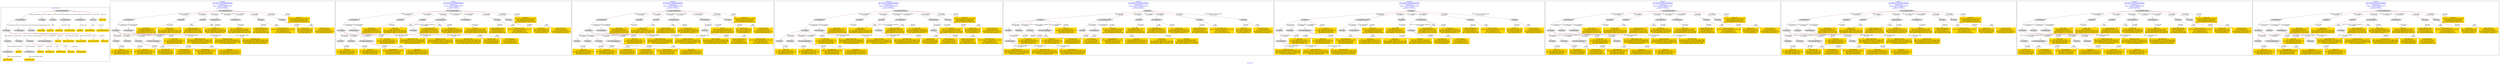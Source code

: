 digraph n0 {
fontcolor="blue"
remincross="true"
label="s02-dma.csv"
subgraph cluster_0 {
label="1-correct model"
n2[style="filled",color="white",fillcolor="lightgray",label="E12_Production1"];
n3[style="filled",color="white",fillcolor="lightgray",label="E21_Person1"];
n4[style="filled",color="white",fillcolor="lightgray",label="E52_Time-Span3"];
n5[style="filled",color="white",fillcolor="lightgray",label="E55_Type2"];
n6[style="filled",color="white",fillcolor="lightgray",label="E67_Birth1"];
n7[style="filled",color="white",fillcolor="lightgray",label="E69_Death1"];
n8[style="filled",color="white",fillcolor="lightgray",label="E74_Group1"];
n9[style="filled",color="white",fillcolor="lightgray",label="E82_Actor_Appellation1"];
n10[style="filled",color="white",fillcolor="lightgray",label="E22_Man-Made_Object1"];
n11[style="filled",color="white",fillcolor="lightgray",label="E30_Right1"];
n12[style="filled",color="white",fillcolor="lightgray",label="E35_Title1"];
n13[style="filled",color="white",fillcolor="lightgray",label="E40_Legal_Body1"];
n14[style="filled",color="white",fillcolor="lightgray",label="E54_Dimension1"];
n15[style="filled",color="white",fillcolor="lightgray",label="E55_Type1"];
n16[style="filled",color="white",fillcolor="lightgray",label="E52_Time-Span1"];
n17[style="filled",color="white",fillcolor="lightgray",label="E52_Time-Span2"];
n18[shape="plaintext",style="filled",fillcolor="gold",label="Artist URI"];
n19[shape="plaintext",style="filled",fillcolor="gold",label="Nationality_URI"];
n20[shape="plaintext",style="filled",fillcolor="gold",label="Object Earliest Date"];
n21[shape="plaintext",style="filled",fillcolor="gold",label="Object Latest Date"];
n22[shape="plaintext",style="filled",fillcolor="gold",label="Death_URI"];
n23[shape="plaintext",style="filled",fillcolor="gold",label="Artist Name"];
n24[shape="plaintext",style="filled",fillcolor="gold",label="Artist Birth Date"];
n25[shape="plaintext",style="filled",fillcolor="gold",label="Object Facet Value 1"];
n26[shape="plaintext",style="filled",fillcolor="gold",label="Artist Death Date"];
n27[shape="plaintext",style="filled",fillcolor="gold",label="Artist Nationality"];
n28[shape="plaintext",style="filled",fillcolor="gold",label="Object Rights"];
n29[shape="plaintext",style="filled",fillcolor="gold",label="Object Title"];
n30[shape="plaintext",style="filled",fillcolor="gold",label="Object Work Type"];
n31[shape="plaintext",style="filled",fillcolor="gold",label="Museum URI"];
n32[shape="plaintext",style="filled",fillcolor="gold",label="dimensions"];
n33[shape="plaintext",style="filled",fillcolor="gold",label="Birth_URI"];
n34[shape="plaintext",style="filled",fillcolor="gold",label="Object Work Type URI"];
n35[shape="plaintext",style="filled",fillcolor="gold",label="Object Link Source"];
n36[shape="plaintext",style="filled",fillcolor="gold",label="Artist Appellation"];
n37[shape="plaintext",style="filled",fillcolor="gold",label="Object_URI"];
n38[shape="plaintext",style="filled",fillcolor="gold",label="Medium URI"];
}
subgraph cluster_1 {
label="candidate 0\nlink coherence:0.030303030303030304\nnode coherence:0.06060606060606061\nconfidence:1.0\nmapping score:0.4118686868686869\ncost:2111.561386\n-precision:0.85-recall:0.73"
n40[style="filled",color="white",fillcolor="lightgray",label="E12_Production1"];
n41[style="filled",color="white",fillcolor="lightgray",label="E21_Person1"];
n42[style="filled",color="white",fillcolor="lightgray",label="E52_Time-Span1"];
n43[style="filled",color="white",fillcolor="lightgray",label="E67_Birth1"];
n44[style="filled",color="white",fillcolor="lightgray",label="E69_Death1"];
n45[style="filled",color="white",fillcolor="lightgray",label="E74_Group1"];
n46[style="filled",color="white",fillcolor="lightgray",label="E82_Actor_Appellation1"];
n47[style="filled",color="white",fillcolor="lightgray",label="E22_Man-Made_Object1"];
n48[style="filled",color="white",fillcolor="lightgray",label="E30_Right1"];
n49[style="filled",color="white",fillcolor="lightgray",label="E35_Title1"];
n50[style="filled",color="white",fillcolor="lightgray",label="E40_Legal_Body1"];
n51[style="filled",color="white",fillcolor="lightgray",label="E54_Dimension1"];
n52[style="filled",color="white",fillcolor="lightgray",label="E55_Type1"];
n53[style="filled",color="white",fillcolor="lightgray",label="E55_Type2"];
n54[shape="plaintext",style="filled",fillcolor="gold",label="Object Link Source\n[E40_Legal_Body,label,0.488]\n[E30_Right,P3_has_note,0.379]\n[E8_Acquisition,P3_has_note,0.09]\n[E34_Inscription,P3_has_note,0.042]"];
n55[shape="plaintext",style="filled",fillcolor="gold",label="Object Title\n[E35_Title,label,0.6]\n[E22_Man-Made_Object,P3_has_note,0.146]\n[E73_Information_Object,P3_has_note,0.136]\n[E33_Linguistic_Object,P3_has_note,0.118]"];
n56[shape="plaintext",style="filled",fillcolor="gold",label="Death_URI\n[E69_Death,classLink,0.442]\n[E82_Actor_Appellation,classLink,0.206]\n[E67_Birth,classLink,0.191]\n[E21_Person,classLink,0.162]"];
n57[shape="plaintext",style="filled",fillcolor="gold",label="dimensions\n[E54_Dimension,P3_has_note,0.889]\n[E82_Actor_Appellation,label,0.053]\n[E22_Man-Made_Object,P3_has_note,0.039]\n[E33_Linguistic_Object,P3_has_note,0.018]"];
n58[shape="plaintext",style="filled",fillcolor="gold",label="Nationality_URI\n[E74_Group,classLink,0.71]\n[E55_Type,classLink,0.169]\n[E57_Material,classLink,0.081]\n[E74_Group,label,0.039]"];
n59[shape="plaintext",style="filled",fillcolor="gold",label="Medium URI\n[E57_Material,classLink,0.42]\n[E55_Type,classLink,0.413]\n[E74_Group,classLink,0.142]\n[E55_Type,label,0.025]"];
n60[shape="plaintext",style="filled",fillcolor="gold",label="Museum URI\n[E40_Legal_Body,classLink,0.34]\n[E22_Man-Made_Object,classLink,0.298]\n[E82_Actor_Appellation,classLink,0.189]\n[E31_Document,classLink,0.173]"];
n61[shape="plaintext",style="filled",fillcolor="gold",label="Object Rights\n[E30_Right,P3_has_note,0.574]\n[E40_Legal_Body,label,0.22]\n[E8_Acquisition,P3_has_note,0.162]\n[E34_Inscription,P3_has_note,0.044]"];
n62[shape="plaintext",style="filled",fillcolor="gold",label="Object Earliest Date\n[E52_Time-Span,P82a_begin_of_the_begin,0.397]\n[E52_Time-Span,P82b_end_of_the_end,0.294]\n[E52_Time-Span,P82_at_some_time_within,0.26]\n[E52_Time-Span,label,0.049]"];
n63[shape="plaintext",style="filled",fillcolor="gold",label="Object Work Type URI\n[E55_Type,classLink,0.582]\n[E55_Type,label,0.22]\n[E74_Group,classLink,0.102]\n[E57_Material,classLink,0.096]"];
n64[shape="plaintext",style="filled",fillcolor="gold",label="Artist URI\n[E67_Birth,classLink,0.293]\n[E82_Actor_Appellation,classLink,0.279]\n[E21_Person,classLink,0.233]\n[E69_Death,classLink,0.196]"];
n65[shape="plaintext",style="filled",fillcolor="gold",label="Artist Appellation\n[E82_Actor_Appellation,classLink,0.641]\n[E21_Person,classLink,0.211]\n[E67_Birth,classLink,0.088]\n[E69_Death,classLink,0.06]"];
n66[shape="plaintext",style="filled",fillcolor="gold",label="Artist Name\n[E82_Actor_Appellation,label,0.742]\n[E22_Man-Made_Object,P3_has_note,0.094]\n[E8_Acquisition,P3_has_note,0.094]\n[E33_Linguistic_Object,P3_has_note,0.071]"];
n67[shape="plaintext",style="filled",fillcolor="gold",label="Object Work Type\n[E55_Type,label,0.46]\n[E55_Type,classLink,0.338]\n[E34_Inscription,P3_has_note,0.102]\n[E31_Document,classLink,0.1]"];
n68[shape="plaintext",style="filled",fillcolor="gold",label="Object Latest Date\n[E52_Time-Span,P82b_end_of_the_end,0.39]\n[E52_Time-Span,P82a_begin_of_the_begin,0.316]\n[E52_Time-Span,P82_at_some_time_within,0.248]\n[E52_Time-Span,label,0.046]"];
n69[shape="plaintext",style="filled",fillcolor="gold",label="Artist Birth Date\n[E52_Time-Span,P82a_begin_of_the_begin,0.516]\n[E52_Time-Span,P82_at_some_time_within,0.366]\n[E52_Time-Span,P82b_end_of_the_end,0.085]\n[E33_Linguistic_Object,P3_has_note,0.034]"];
n70[shape="plaintext",style="filled",fillcolor="gold",label="Object_URI\n[E22_Man-Made_Object,classLink,0.661]\n[E40_Legal_Body,classLink,0.166]\n[E8_Acquisition,classLink,0.088]\n[E82_Actor_Appellation,classLink,0.086]"];
n71[shape="plaintext",style="filled",fillcolor="gold",label="Object Facet Value 1\n[E29_Design_or_Procedure,P3_has_note,0.35]\n[E55_Type,label,0.291]\n[E57_Material,label,0.273]\n[E57_Material,classLink,0.086]"];
n72[shape="plaintext",style="filled",fillcolor="gold",label="Artist Nationality\n[E74_Group,label,0.522]\n[E74_Group,classLink,0.36]\n[E55_Type,label,0.063]\n[E21_Person,P3_has_note,0.055]"];
n73[shape="plaintext",style="filled",fillcolor="gold",label="Birth_URI\n[E67_Birth,classLink,0.544]\n[E82_Actor_Appellation,classLink,0.179]\n[E21_Person,classLink,0.151]\n[E69_Death,classLink,0.125]"];
}
subgraph cluster_2 {
label="candidate 1\nlink coherence:0.030303030303030304\nnode coherence:0.06060606060606061\nconfidence:1.0\nmapping score:0.4118686868686869\ncost:2111.56559\n-precision:0.77-recall:0.67"
n75[style="filled",color="white",fillcolor="lightgray",label="E12_Production1"];
n76[style="filled",color="white",fillcolor="lightgray",label="E21_Person1"];
n77[style="filled",color="white",fillcolor="lightgray",label="E52_Time-Span1"];
n78[style="filled",color="white",fillcolor="lightgray",label="E67_Birth1"];
n79[style="filled",color="white",fillcolor="lightgray",label="E69_Death1"];
n80[style="filled",color="white",fillcolor="lightgray",label="E82_Actor_Appellation1"];
n81[style="filled",color="white",fillcolor="lightgray",label="E22_Man-Made_Object1"];
n82[style="filled",color="white",fillcolor="lightgray",label="E30_Right1"];
n83[style="filled",color="white",fillcolor="lightgray",label="E35_Title1"];
n84[style="filled",color="white",fillcolor="lightgray",label="E40_Legal_Body1"];
n85[style="filled",color="white",fillcolor="lightgray",label="E54_Dimension1"];
n86[style="filled",color="white",fillcolor="lightgray",label="E55_Type1"];
n87[style="filled",color="white",fillcolor="lightgray",label="E74_Group1"];
n88[style="filled",color="white",fillcolor="lightgray",label="E55_Type2"];
n89[shape="plaintext",style="filled",fillcolor="gold",label="Object Link Source\n[E40_Legal_Body,label,0.488]\n[E30_Right,P3_has_note,0.379]\n[E8_Acquisition,P3_has_note,0.09]\n[E34_Inscription,P3_has_note,0.042]"];
n90[shape="plaintext",style="filled",fillcolor="gold",label="Object Title\n[E35_Title,label,0.6]\n[E22_Man-Made_Object,P3_has_note,0.146]\n[E73_Information_Object,P3_has_note,0.136]\n[E33_Linguistic_Object,P3_has_note,0.118]"];
n91[shape="plaintext",style="filled",fillcolor="gold",label="Death_URI\n[E69_Death,classLink,0.442]\n[E82_Actor_Appellation,classLink,0.206]\n[E67_Birth,classLink,0.191]\n[E21_Person,classLink,0.162]"];
n92[shape="plaintext",style="filled",fillcolor="gold",label="dimensions\n[E54_Dimension,P3_has_note,0.889]\n[E82_Actor_Appellation,label,0.053]\n[E22_Man-Made_Object,P3_has_note,0.039]\n[E33_Linguistic_Object,P3_has_note,0.018]"];
n93[shape="plaintext",style="filled",fillcolor="gold",label="Nationality_URI\n[E74_Group,classLink,0.71]\n[E55_Type,classLink,0.169]\n[E57_Material,classLink,0.081]\n[E74_Group,label,0.039]"];
n94[shape="plaintext",style="filled",fillcolor="gold",label="Medium URI\n[E57_Material,classLink,0.42]\n[E55_Type,classLink,0.413]\n[E74_Group,classLink,0.142]\n[E55_Type,label,0.025]"];
n95[shape="plaintext",style="filled",fillcolor="gold",label="Museum URI\n[E40_Legal_Body,classLink,0.34]\n[E22_Man-Made_Object,classLink,0.298]\n[E82_Actor_Appellation,classLink,0.189]\n[E31_Document,classLink,0.173]"];
n96[shape="plaintext",style="filled",fillcolor="gold",label="Object Rights\n[E30_Right,P3_has_note,0.574]\n[E40_Legal_Body,label,0.22]\n[E8_Acquisition,P3_has_note,0.162]\n[E34_Inscription,P3_has_note,0.044]"];
n97[shape="plaintext",style="filled",fillcolor="gold",label="Object Earliest Date\n[E52_Time-Span,P82a_begin_of_the_begin,0.397]\n[E52_Time-Span,P82b_end_of_the_end,0.294]\n[E52_Time-Span,P82_at_some_time_within,0.26]\n[E52_Time-Span,label,0.049]"];
n98[shape="plaintext",style="filled",fillcolor="gold",label="Object Work Type URI\n[E55_Type,classLink,0.582]\n[E55_Type,label,0.22]\n[E74_Group,classLink,0.102]\n[E57_Material,classLink,0.096]"];
n99[shape="plaintext",style="filled",fillcolor="gold",label="Artist URI\n[E67_Birth,classLink,0.293]\n[E82_Actor_Appellation,classLink,0.279]\n[E21_Person,classLink,0.233]\n[E69_Death,classLink,0.196]"];
n100[shape="plaintext",style="filled",fillcolor="gold",label="Artist Appellation\n[E82_Actor_Appellation,classLink,0.641]\n[E21_Person,classLink,0.211]\n[E67_Birth,classLink,0.088]\n[E69_Death,classLink,0.06]"];
n101[shape="plaintext",style="filled",fillcolor="gold",label="Artist Name\n[E82_Actor_Appellation,label,0.742]\n[E22_Man-Made_Object,P3_has_note,0.094]\n[E8_Acquisition,P3_has_note,0.094]\n[E33_Linguistic_Object,P3_has_note,0.071]"];
n102[shape="plaintext",style="filled",fillcolor="gold",label="Object Work Type\n[E55_Type,label,0.46]\n[E55_Type,classLink,0.338]\n[E34_Inscription,P3_has_note,0.102]\n[E31_Document,classLink,0.1]"];
n103[shape="plaintext",style="filled",fillcolor="gold",label="Object Latest Date\n[E52_Time-Span,P82b_end_of_the_end,0.39]\n[E52_Time-Span,P82a_begin_of_the_begin,0.316]\n[E52_Time-Span,P82_at_some_time_within,0.248]\n[E52_Time-Span,label,0.046]"];
n104[shape="plaintext",style="filled",fillcolor="gold",label="Artist Birth Date\n[E52_Time-Span,P82a_begin_of_the_begin,0.516]\n[E52_Time-Span,P82_at_some_time_within,0.366]\n[E52_Time-Span,P82b_end_of_the_end,0.085]\n[E33_Linguistic_Object,P3_has_note,0.034]"];
n105[shape="plaintext",style="filled",fillcolor="gold",label="Object_URI\n[E22_Man-Made_Object,classLink,0.661]\n[E40_Legal_Body,classLink,0.166]\n[E8_Acquisition,classLink,0.088]\n[E82_Actor_Appellation,classLink,0.086]"];
n106[shape="plaintext",style="filled",fillcolor="gold",label="Object Facet Value 1\n[E29_Design_or_Procedure,P3_has_note,0.35]\n[E55_Type,label,0.291]\n[E57_Material,label,0.273]\n[E57_Material,classLink,0.086]"];
n107[shape="plaintext",style="filled",fillcolor="gold",label="Artist Nationality\n[E74_Group,label,0.522]\n[E74_Group,classLink,0.36]\n[E55_Type,label,0.063]\n[E21_Person,P3_has_note,0.055]"];
n108[shape="plaintext",style="filled",fillcolor="gold",label="Birth_URI\n[E67_Birth,classLink,0.544]\n[E82_Actor_Appellation,classLink,0.179]\n[E21_Person,classLink,0.151]\n[E69_Death,classLink,0.125]"];
}
subgraph cluster_3 {
label="candidate 2\nlink coherence:0.030303030303030304\nnode coherence:0.06060606060606061\nconfidence:1.0\nmapping score:0.4118686868686869\ncost:2111.690525\n-precision:0.77-recall:0.67"
n110[style="filled",color="white",fillcolor="lightgray",label="E12_Production1"];
n111[style="filled",color="white",fillcolor="lightgray",label="E21_Person1"];
n112[style="filled",color="white",fillcolor="lightgray",label="E52_Time-Span1"];
n113[style="filled",color="white",fillcolor="lightgray",label="E67_Birth1"];
n114[style="filled",color="white",fillcolor="lightgray",label="E69_Death1"];
n115[style="filled",color="white",fillcolor="lightgray",label="E74_Group1"];
n116[style="filled",color="white",fillcolor="lightgray",label="E82_Actor_Appellation1"];
n117[style="filled",color="white",fillcolor="lightgray",label="E22_Man-Made_Object1"];
n118[style="filled",color="white",fillcolor="lightgray",label="E30_Right1"];
n119[style="filled",color="white",fillcolor="lightgray",label="E35_Title1"];
n120[style="filled",color="white",fillcolor="lightgray",label="E40_Legal_Body1"];
n121[style="filled",color="white",fillcolor="lightgray",label="E54_Dimension1"];
n122[style="filled",color="white",fillcolor="lightgray",label="E55_Type1"];
n123[style="filled",color="white",fillcolor="lightgray",label="E55_Type2"];
n124[shape="plaintext",style="filled",fillcolor="gold",label="Object Link Source\n[E40_Legal_Body,label,0.488]\n[E30_Right,P3_has_note,0.379]\n[E8_Acquisition,P3_has_note,0.09]\n[E34_Inscription,P3_has_note,0.042]"];
n125[shape="plaintext",style="filled",fillcolor="gold",label="Object Title\n[E35_Title,label,0.6]\n[E22_Man-Made_Object,P3_has_note,0.146]\n[E73_Information_Object,P3_has_note,0.136]\n[E33_Linguistic_Object,P3_has_note,0.118]"];
n126[shape="plaintext",style="filled",fillcolor="gold",label="Death_URI\n[E69_Death,classLink,0.442]\n[E82_Actor_Appellation,classLink,0.206]\n[E67_Birth,classLink,0.191]\n[E21_Person,classLink,0.162]"];
n127[shape="plaintext",style="filled",fillcolor="gold",label="dimensions\n[E54_Dimension,P3_has_note,0.889]\n[E82_Actor_Appellation,label,0.053]\n[E22_Man-Made_Object,P3_has_note,0.039]\n[E33_Linguistic_Object,P3_has_note,0.018]"];
n128[shape="plaintext",style="filled",fillcolor="gold",label="Nationality_URI\n[E74_Group,classLink,0.71]\n[E55_Type,classLink,0.169]\n[E57_Material,classLink,0.081]\n[E74_Group,label,0.039]"];
n129[shape="plaintext",style="filled",fillcolor="gold",label="Medium URI\n[E57_Material,classLink,0.42]\n[E55_Type,classLink,0.413]\n[E74_Group,classLink,0.142]\n[E55_Type,label,0.025]"];
n130[shape="plaintext",style="filled",fillcolor="gold",label="Museum URI\n[E40_Legal_Body,classLink,0.34]\n[E22_Man-Made_Object,classLink,0.298]\n[E82_Actor_Appellation,classLink,0.189]\n[E31_Document,classLink,0.173]"];
n131[shape="plaintext",style="filled",fillcolor="gold",label="Object Rights\n[E30_Right,P3_has_note,0.574]\n[E40_Legal_Body,label,0.22]\n[E8_Acquisition,P3_has_note,0.162]\n[E34_Inscription,P3_has_note,0.044]"];
n132[shape="plaintext",style="filled",fillcolor="gold",label="Object Earliest Date\n[E52_Time-Span,P82a_begin_of_the_begin,0.397]\n[E52_Time-Span,P82b_end_of_the_end,0.294]\n[E52_Time-Span,P82_at_some_time_within,0.26]\n[E52_Time-Span,label,0.049]"];
n133[shape="plaintext",style="filled",fillcolor="gold",label="Object Work Type URI\n[E55_Type,classLink,0.582]\n[E55_Type,label,0.22]\n[E74_Group,classLink,0.102]\n[E57_Material,classLink,0.096]"];
n134[shape="plaintext",style="filled",fillcolor="gold",label="Artist URI\n[E67_Birth,classLink,0.293]\n[E82_Actor_Appellation,classLink,0.279]\n[E21_Person,classLink,0.233]\n[E69_Death,classLink,0.196]"];
n135[shape="plaintext",style="filled",fillcolor="gold",label="Artist Appellation\n[E82_Actor_Appellation,classLink,0.641]\n[E21_Person,classLink,0.211]\n[E67_Birth,classLink,0.088]\n[E69_Death,classLink,0.06]"];
n136[shape="plaintext",style="filled",fillcolor="gold",label="Artist Name\n[E82_Actor_Appellation,label,0.742]\n[E22_Man-Made_Object,P3_has_note,0.094]\n[E8_Acquisition,P3_has_note,0.094]\n[E33_Linguistic_Object,P3_has_note,0.071]"];
n137[shape="plaintext",style="filled",fillcolor="gold",label="Object Work Type\n[E55_Type,label,0.46]\n[E55_Type,classLink,0.338]\n[E34_Inscription,P3_has_note,0.102]\n[E31_Document,classLink,0.1]"];
n138[shape="plaintext",style="filled",fillcolor="gold",label="Object Latest Date\n[E52_Time-Span,P82b_end_of_the_end,0.39]\n[E52_Time-Span,P82a_begin_of_the_begin,0.316]\n[E52_Time-Span,P82_at_some_time_within,0.248]\n[E52_Time-Span,label,0.046]"];
n139[shape="plaintext",style="filled",fillcolor="gold",label="Artist Birth Date\n[E52_Time-Span,P82a_begin_of_the_begin,0.516]\n[E52_Time-Span,P82_at_some_time_within,0.366]\n[E52_Time-Span,P82b_end_of_the_end,0.085]\n[E33_Linguistic_Object,P3_has_note,0.034]"];
n140[shape="plaintext",style="filled",fillcolor="gold",label="Object_URI\n[E22_Man-Made_Object,classLink,0.661]\n[E40_Legal_Body,classLink,0.166]\n[E8_Acquisition,classLink,0.088]\n[E82_Actor_Appellation,classLink,0.086]"];
n141[shape="plaintext",style="filled",fillcolor="gold",label="Object Facet Value 1\n[E29_Design_or_Procedure,P3_has_note,0.35]\n[E55_Type,label,0.291]\n[E57_Material,label,0.273]\n[E57_Material,classLink,0.086]"];
n142[shape="plaintext",style="filled",fillcolor="gold",label="Artist Nationality\n[E74_Group,label,0.522]\n[E74_Group,classLink,0.36]\n[E55_Type,label,0.063]\n[E21_Person,P3_has_note,0.055]"];
n143[shape="plaintext",style="filled",fillcolor="gold",label="Birth_URI\n[E67_Birth,classLink,0.544]\n[E82_Actor_Appellation,classLink,0.179]\n[E21_Person,classLink,0.151]\n[E69_Death,classLink,0.125]"];
}
subgraph cluster_4 {
label="candidate 3\nlink coherence:0.030303030303030304\nnode coherence:0.06060606060606061\nconfidence:1.0\nmapping score:0.4118686868686869\ncost:2111.694729\n-precision:0.69-recall:0.6"
n145[style="filled",color="white",fillcolor="lightgray",label="E12_Production1"];
n146[style="filled",color="white",fillcolor="lightgray",label="E21_Person1"];
n147[style="filled",color="white",fillcolor="lightgray",label="E52_Time-Span1"];
n148[style="filled",color="white",fillcolor="lightgray",label="E67_Birth1"];
n149[style="filled",color="white",fillcolor="lightgray",label="E69_Death1"];
n150[style="filled",color="white",fillcolor="lightgray",label="E82_Actor_Appellation1"];
n151[style="filled",color="white",fillcolor="lightgray",label="E22_Man-Made_Object1"];
n152[style="filled",color="white",fillcolor="lightgray",label="E30_Right1"];
n153[style="filled",color="white",fillcolor="lightgray",label="E35_Title1"];
n154[style="filled",color="white",fillcolor="lightgray",label="E40_Legal_Body1"];
n155[style="filled",color="white",fillcolor="lightgray",label="E54_Dimension1"];
n156[style="filled",color="white",fillcolor="lightgray",label="E74_Group1"];
n157[style="filled",color="white",fillcolor="lightgray",label="E55_Type1"];
n158[style="filled",color="white",fillcolor="lightgray",label="E55_Type2"];
n159[shape="plaintext",style="filled",fillcolor="gold",label="Object Link Source\n[E40_Legal_Body,label,0.488]\n[E30_Right,P3_has_note,0.379]\n[E8_Acquisition,P3_has_note,0.09]\n[E34_Inscription,P3_has_note,0.042]"];
n160[shape="plaintext",style="filled",fillcolor="gold",label="Object Title\n[E35_Title,label,0.6]\n[E22_Man-Made_Object,P3_has_note,0.146]\n[E73_Information_Object,P3_has_note,0.136]\n[E33_Linguistic_Object,P3_has_note,0.118]"];
n161[shape="plaintext",style="filled",fillcolor="gold",label="Death_URI\n[E69_Death,classLink,0.442]\n[E82_Actor_Appellation,classLink,0.206]\n[E67_Birth,classLink,0.191]\n[E21_Person,classLink,0.162]"];
n162[shape="plaintext",style="filled",fillcolor="gold",label="dimensions\n[E54_Dimension,P3_has_note,0.889]\n[E82_Actor_Appellation,label,0.053]\n[E22_Man-Made_Object,P3_has_note,0.039]\n[E33_Linguistic_Object,P3_has_note,0.018]"];
n163[shape="plaintext",style="filled",fillcolor="gold",label="Nationality_URI\n[E74_Group,classLink,0.71]\n[E55_Type,classLink,0.169]\n[E57_Material,classLink,0.081]\n[E74_Group,label,0.039]"];
n164[shape="plaintext",style="filled",fillcolor="gold",label="Medium URI\n[E57_Material,classLink,0.42]\n[E55_Type,classLink,0.413]\n[E74_Group,classLink,0.142]\n[E55_Type,label,0.025]"];
n165[shape="plaintext",style="filled",fillcolor="gold",label="Museum URI\n[E40_Legal_Body,classLink,0.34]\n[E22_Man-Made_Object,classLink,0.298]\n[E82_Actor_Appellation,classLink,0.189]\n[E31_Document,classLink,0.173]"];
n166[shape="plaintext",style="filled",fillcolor="gold",label="Object Rights\n[E30_Right,P3_has_note,0.574]\n[E40_Legal_Body,label,0.22]\n[E8_Acquisition,P3_has_note,0.162]\n[E34_Inscription,P3_has_note,0.044]"];
n167[shape="plaintext",style="filled",fillcolor="gold",label="Object Earliest Date\n[E52_Time-Span,P82a_begin_of_the_begin,0.397]\n[E52_Time-Span,P82b_end_of_the_end,0.294]\n[E52_Time-Span,P82_at_some_time_within,0.26]\n[E52_Time-Span,label,0.049]"];
n168[shape="plaintext",style="filled",fillcolor="gold",label="Object Work Type URI\n[E55_Type,classLink,0.582]\n[E55_Type,label,0.22]\n[E74_Group,classLink,0.102]\n[E57_Material,classLink,0.096]"];
n169[shape="plaintext",style="filled",fillcolor="gold",label="Artist URI\n[E67_Birth,classLink,0.293]\n[E82_Actor_Appellation,classLink,0.279]\n[E21_Person,classLink,0.233]\n[E69_Death,classLink,0.196]"];
n170[shape="plaintext",style="filled",fillcolor="gold",label="Artist Appellation\n[E82_Actor_Appellation,classLink,0.641]\n[E21_Person,classLink,0.211]\n[E67_Birth,classLink,0.088]\n[E69_Death,classLink,0.06]"];
n171[shape="plaintext",style="filled",fillcolor="gold",label="Artist Name\n[E82_Actor_Appellation,label,0.742]\n[E22_Man-Made_Object,P3_has_note,0.094]\n[E8_Acquisition,P3_has_note,0.094]\n[E33_Linguistic_Object,P3_has_note,0.071]"];
n172[shape="plaintext",style="filled",fillcolor="gold",label="Object Work Type\n[E55_Type,label,0.46]\n[E55_Type,classLink,0.338]\n[E34_Inscription,P3_has_note,0.102]\n[E31_Document,classLink,0.1]"];
n173[shape="plaintext",style="filled",fillcolor="gold",label="Object Latest Date\n[E52_Time-Span,P82b_end_of_the_end,0.39]\n[E52_Time-Span,P82a_begin_of_the_begin,0.316]\n[E52_Time-Span,P82_at_some_time_within,0.248]\n[E52_Time-Span,label,0.046]"];
n174[shape="plaintext",style="filled",fillcolor="gold",label="Artist Birth Date\n[E52_Time-Span,P82a_begin_of_the_begin,0.516]\n[E52_Time-Span,P82_at_some_time_within,0.366]\n[E52_Time-Span,P82b_end_of_the_end,0.085]\n[E33_Linguistic_Object,P3_has_note,0.034]"];
n175[shape="plaintext",style="filled",fillcolor="gold",label="Object_URI\n[E22_Man-Made_Object,classLink,0.661]\n[E40_Legal_Body,classLink,0.166]\n[E8_Acquisition,classLink,0.088]\n[E82_Actor_Appellation,classLink,0.086]"];
n176[shape="plaintext",style="filled",fillcolor="gold",label="Object Facet Value 1\n[E29_Design_or_Procedure,P3_has_note,0.35]\n[E55_Type,label,0.291]\n[E57_Material,label,0.273]\n[E57_Material,classLink,0.086]"];
n177[shape="plaintext",style="filled",fillcolor="gold",label="Artist Nationality\n[E74_Group,label,0.522]\n[E74_Group,classLink,0.36]\n[E55_Type,label,0.063]\n[E21_Person,P3_has_note,0.055]"];
n178[shape="plaintext",style="filled",fillcolor="gold",label="Birth_URI\n[E67_Birth,classLink,0.544]\n[E82_Actor_Appellation,classLink,0.179]\n[E21_Person,classLink,0.151]\n[E69_Death,classLink,0.125]"];
}
subgraph cluster_5 {
label="candidate 4\nlink coherence:0.030303030303030304\nnode coherence:0.06060606060606061\nconfidence:1.0\nmapping score:0.4118686868686869\ncost:2111.821544\n-precision:0.46-recall:0.4"
n180[style="filled",color="white",fillcolor="lightgray",label="E21_Person1"];
n181[style="filled",color="white",fillcolor="lightgray",label="E67_Birth1"];
n182[style="filled",color="white",fillcolor="lightgray",label="E69_Death1"];
n183[style="filled",color="white",fillcolor="lightgray",label="E74_Group1"];
n184[style="filled",color="white",fillcolor="lightgray",label="E82_Actor_Appellation1"];
n185[style="filled",color="white",fillcolor="lightgray",label="E22_Man-Made_Object1"];
n186[style="filled",color="white",fillcolor="lightgray",label="E35_Title1"];
n187[style="filled",color="white",fillcolor="lightgray",label="E54_Dimension1"];
n188[style="filled",color="white",fillcolor="lightgray",label="E38_Image1"];
n189[style="filled",color="white",fillcolor="lightgray",label="E30_Right1"];
n190[style="filled",color="white",fillcolor="lightgray",label="E40_Legal_Body1"];
n191[style="filled",color="white",fillcolor="lightgray",label="E55_Type1"];
n192[style="filled",color="white",fillcolor="lightgray",label="E52_Time-Span1"];
n193[style="filled",color="white",fillcolor="lightgray",label="E55_Type2"];
n194[shape="plaintext",style="filled",fillcolor="gold",label="Object Link Source\n[E40_Legal_Body,label,0.488]\n[E30_Right,P3_has_note,0.379]\n[E8_Acquisition,P3_has_note,0.09]\n[E34_Inscription,P3_has_note,0.042]"];
n195[shape="plaintext",style="filled",fillcolor="gold",label="Object Title\n[E35_Title,label,0.6]\n[E22_Man-Made_Object,P3_has_note,0.146]\n[E73_Information_Object,P3_has_note,0.136]\n[E33_Linguistic_Object,P3_has_note,0.118]"];
n196[shape="plaintext",style="filled",fillcolor="gold",label="Death_URI\n[E69_Death,classLink,0.442]\n[E82_Actor_Appellation,classLink,0.206]\n[E67_Birth,classLink,0.191]\n[E21_Person,classLink,0.162]"];
n197[shape="plaintext",style="filled",fillcolor="gold",label="dimensions\n[E54_Dimension,P3_has_note,0.889]\n[E82_Actor_Appellation,label,0.053]\n[E22_Man-Made_Object,P3_has_note,0.039]\n[E33_Linguistic_Object,P3_has_note,0.018]"];
n198[shape="plaintext",style="filled",fillcolor="gold",label="Nationality_URI\n[E74_Group,classLink,0.71]\n[E55_Type,classLink,0.169]\n[E57_Material,classLink,0.081]\n[E74_Group,label,0.039]"];
n199[shape="plaintext",style="filled",fillcolor="gold",label="Medium URI\n[E57_Material,classLink,0.42]\n[E55_Type,classLink,0.413]\n[E74_Group,classLink,0.142]\n[E55_Type,label,0.025]"];
n200[shape="plaintext",style="filled",fillcolor="gold",label="Museum URI\n[E40_Legal_Body,classLink,0.34]\n[E22_Man-Made_Object,classLink,0.298]\n[E82_Actor_Appellation,classLink,0.189]\n[E31_Document,classLink,0.173]"];
n201[shape="plaintext",style="filled",fillcolor="gold",label="Object Rights\n[E30_Right,P3_has_note,0.574]\n[E40_Legal_Body,label,0.22]\n[E8_Acquisition,P3_has_note,0.162]\n[E34_Inscription,P3_has_note,0.044]"];
n202[shape="plaintext",style="filled",fillcolor="gold",label="Object Earliest Date\n[E52_Time-Span,P82a_begin_of_the_begin,0.397]\n[E52_Time-Span,P82b_end_of_the_end,0.294]\n[E52_Time-Span,P82_at_some_time_within,0.26]\n[E52_Time-Span,label,0.049]"];
n203[shape="plaintext",style="filled",fillcolor="gold",label="Object Work Type URI\n[E55_Type,classLink,0.582]\n[E55_Type,label,0.22]\n[E74_Group,classLink,0.102]\n[E57_Material,classLink,0.096]"];
n204[shape="plaintext",style="filled",fillcolor="gold",label="Artist URI\n[E67_Birth,classLink,0.293]\n[E82_Actor_Appellation,classLink,0.279]\n[E21_Person,classLink,0.233]\n[E69_Death,classLink,0.196]"];
n205[shape="plaintext",style="filled",fillcolor="gold",label="Artist Appellation\n[E82_Actor_Appellation,classLink,0.641]\n[E21_Person,classLink,0.211]\n[E67_Birth,classLink,0.088]\n[E69_Death,classLink,0.06]"];
n206[shape="plaintext",style="filled",fillcolor="gold",label="Artist Name\n[E82_Actor_Appellation,label,0.742]\n[E22_Man-Made_Object,P3_has_note,0.094]\n[E8_Acquisition,P3_has_note,0.094]\n[E33_Linguistic_Object,P3_has_note,0.071]"];
n207[shape="plaintext",style="filled",fillcolor="gold",label="Object Work Type\n[E55_Type,label,0.46]\n[E55_Type,classLink,0.338]\n[E34_Inscription,P3_has_note,0.102]\n[E31_Document,classLink,0.1]"];
n208[shape="plaintext",style="filled",fillcolor="gold",label="Object Latest Date\n[E52_Time-Span,P82b_end_of_the_end,0.39]\n[E52_Time-Span,P82a_begin_of_the_begin,0.316]\n[E52_Time-Span,P82_at_some_time_within,0.248]\n[E52_Time-Span,label,0.046]"];
n209[shape="plaintext",style="filled",fillcolor="gold",label="Artist Birth Date\n[E52_Time-Span,P82a_begin_of_the_begin,0.516]\n[E52_Time-Span,P82_at_some_time_within,0.366]\n[E52_Time-Span,P82b_end_of_the_end,0.085]\n[E33_Linguistic_Object,P3_has_note,0.034]"];
n210[shape="plaintext",style="filled",fillcolor="gold",label="Object_URI\n[E22_Man-Made_Object,classLink,0.661]\n[E40_Legal_Body,classLink,0.166]\n[E8_Acquisition,classLink,0.088]\n[E82_Actor_Appellation,classLink,0.086]"];
n211[shape="plaintext",style="filled",fillcolor="gold",label="Object Facet Value 1\n[E29_Design_or_Procedure,P3_has_note,0.35]\n[E55_Type,label,0.291]\n[E57_Material,label,0.273]\n[E57_Material,classLink,0.086]"];
n212[shape="plaintext",style="filled",fillcolor="gold",label="Artist Nationality\n[E74_Group,label,0.522]\n[E74_Group,classLink,0.36]\n[E55_Type,label,0.063]\n[E21_Person,P3_has_note,0.055]"];
n213[shape="plaintext",style="filled",fillcolor="gold",label="Birth_URI\n[E67_Birth,classLink,0.544]\n[E82_Actor_Appellation,classLink,0.179]\n[E21_Person,classLink,0.151]\n[E69_Death,classLink,0.125]"];
}
subgraph cluster_6 {
label="candidate 5\nlink coherence:0.030303030303030304\nnode coherence:0.06060606060606061\nconfidence:1.0\nmapping score:0.4118686868686869\ncost:2111.825748\n-precision:0.38-recall:0.33"
n215[style="filled",color="white",fillcolor="lightgray",label="E21_Person1"];
n216[style="filled",color="white",fillcolor="lightgray",label="E67_Birth1"];
n217[style="filled",color="white",fillcolor="lightgray",label="E69_Death1"];
n218[style="filled",color="white",fillcolor="lightgray",label="E82_Actor_Appellation1"];
n219[style="filled",color="white",fillcolor="lightgray",label="E22_Man-Made_Object1"];
n220[style="filled",color="white",fillcolor="lightgray",label="E35_Title1"];
n221[style="filled",color="white",fillcolor="lightgray",label="E54_Dimension1"];
n222[style="filled",color="white",fillcolor="lightgray",label="E38_Image1"];
n223[style="filled",color="white",fillcolor="lightgray",label="E30_Right1"];
n224[style="filled",color="white",fillcolor="lightgray",label="E40_Legal_Body1"];
n225[style="filled",color="white",fillcolor="lightgray",label="E55_Type1"];
n226[style="filled",color="white",fillcolor="lightgray",label="E74_Group1"];
n227[style="filled",color="white",fillcolor="lightgray",label="E52_Time-Span1"];
n228[style="filled",color="white",fillcolor="lightgray",label="E55_Type2"];
n229[shape="plaintext",style="filled",fillcolor="gold",label="Object Link Source\n[E40_Legal_Body,label,0.488]\n[E30_Right,P3_has_note,0.379]\n[E8_Acquisition,P3_has_note,0.09]\n[E34_Inscription,P3_has_note,0.042]"];
n230[shape="plaintext",style="filled",fillcolor="gold",label="Object Title\n[E35_Title,label,0.6]\n[E22_Man-Made_Object,P3_has_note,0.146]\n[E73_Information_Object,P3_has_note,0.136]\n[E33_Linguistic_Object,P3_has_note,0.118]"];
n231[shape="plaintext",style="filled",fillcolor="gold",label="Death_URI\n[E69_Death,classLink,0.442]\n[E82_Actor_Appellation,classLink,0.206]\n[E67_Birth,classLink,0.191]\n[E21_Person,classLink,0.162]"];
n232[shape="plaintext",style="filled",fillcolor="gold",label="dimensions\n[E54_Dimension,P3_has_note,0.889]\n[E82_Actor_Appellation,label,0.053]\n[E22_Man-Made_Object,P3_has_note,0.039]\n[E33_Linguistic_Object,P3_has_note,0.018]"];
n233[shape="plaintext",style="filled",fillcolor="gold",label="Nationality_URI\n[E74_Group,classLink,0.71]\n[E55_Type,classLink,0.169]\n[E57_Material,classLink,0.081]\n[E74_Group,label,0.039]"];
n234[shape="plaintext",style="filled",fillcolor="gold",label="Medium URI\n[E57_Material,classLink,0.42]\n[E55_Type,classLink,0.413]\n[E74_Group,classLink,0.142]\n[E55_Type,label,0.025]"];
n235[shape="plaintext",style="filled",fillcolor="gold",label="Museum URI\n[E40_Legal_Body,classLink,0.34]\n[E22_Man-Made_Object,classLink,0.298]\n[E82_Actor_Appellation,classLink,0.189]\n[E31_Document,classLink,0.173]"];
n236[shape="plaintext",style="filled",fillcolor="gold",label="Object Rights\n[E30_Right,P3_has_note,0.574]\n[E40_Legal_Body,label,0.22]\n[E8_Acquisition,P3_has_note,0.162]\n[E34_Inscription,P3_has_note,0.044]"];
n237[shape="plaintext",style="filled",fillcolor="gold",label="Object Earliest Date\n[E52_Time-Span,P82a_begin_of_the_begin,0.397]\n[E52_Time-Span,P82b_end_of_the_end,0.294]\n[E52_Time-Span,P82_at_some_time_within,0.26]\n[E52_Time-Span,label,0.049]"];
n238[shape="plaintext",style="filled",fillcolor="gold",label="Object Work Type URI\n[E55_Type,classLink,0.582]\n[E55_Type,label,0.22]\n[E74_Group,classLink,0.102]\n[E57_Material,classLink,0.096]"];
n239[shape="plaintext",style="filled",fillcolor="gold",label="Artist URI\n[E67_Birth,classLink,0.293]\n[E82_Actor_Appellation,classLink,0.279]\n[E21_Person,classLink,0.233]\n[E69_Death,classLink,0.196]"];
n240[shape="plaintext",style="filled",fillcolor="gold",label="Artist Appellation\n[E82_Actor_Appellation,classLink,0.641]\n[E21_Person,classLink,0.211]\n[E67_Birth,classLink,0.088]\n[E69_Death,classLink,0.06]"];
n241[shape="plaintext",style="filled",fillcolor="gold",label="Artist Name\n[E82_Actor_Appellation,label,0.742]\n[E22_Man-Made_Object,P3_has_note,0.094]\n[E8_Acquisition,P3_has_note,0.094]\n[E33_Linguistic_Object,P3_has_note,0.071]"];
n242[shape="plaintext",style="filled",fillcolor="gold",label="Object Work Type\n[E55_Type,label,0.46]\n[E55_Type,classLink,0.338]\n[E34_Inscription,P3_has_note,0.102]\n[E31_Document,classLink,0.1]"];
n243[shape="plaintext",style="filled",fillcolor="gold",label="Object Latest Date\n[E52_Time-Span,P82b_end_of_the_end,0.39]\n[E52_Time-Span,P82a_begin_of_the_begin,0.316]\n[E52_Time-Span,P82_at_some_time_within,0.248]\n[E52_Time-Span,label,0.046]"];
n244[shape="plaintext",style="filled",fillcolor="gold",label="Artist Birth Date\n[E52_Time-Span,P82a_begin_of_the_begin,0.516]\n[E52_Time-Span,P82_at_some_time_within,0.366]\n[E52_Time-Span,P82b_end_of_the_end,0.085]\n[E33_Linguistic_Object,P3_has_note,0.034]"];
n245[shape="plaintext",style="filled",fillcolor="gold",label="Object_URI\n[E22_Man-Made_Object,classLink,0.661]\n[E40_Legal_Body,classLink,0.166]\n[E8_Acquisition,classLink,0.088]\n[E82_Actor_Appellation,classLink,0.086]"];
n246[shape="plaintext",style="filled",fillcolor="gold",label="Object Facet Value 1\n[E29_Design_or_Procedure,P3_has_note,0.35]\n[E55_Type,label,0.291]\n[E57_Material,label,0.273]\n[E57_Material,classLink,0.086]"];
n247[shape="plaintext",style="filled",fillcolor="gold",label="Artist Nationality\n[E74_Group,label,0.522]\n[E74_Group,classLink,0.36]\n[E55_Type,label,0.063]\n[E21_Person,P3_has_note,0.055]"];
n248[shape="plaintext",style="filled",fillcolor="gold",label="Birth_URI\n[E67_Birth,classLink,0.544]\n[E82_Actor_Appellation,classLink,0.179]\n[E21_Person,classLink,0.151]\n[E69_Death,classLink,0.125]"];
}
subgraph cluster_7 {
label="candidate 6\nlink coherence:0.029411764705882353\nnode coherence:0.06060606060606061\nconfidence:1.0\nmapping score:0.4118686868686869\ncost:2112.534685\n-precision:0.71-recall:0.67"
n250[style="filled",color="white",fillcolor="lightgray",label="E12_Production1"];
n251[style="filled",color="white",fillcolor="lightgray",label="E21_Person1"];
n252[style="filled",color="white",fillcolor="lightgray",label="E39_Actor1"];
n253[style="filled",color="white",fillcolor="lightgray",label="E52_Time-Span1"];
n254[style="filled",color="white",fillcolor="lightgray",label="E67_Birth1"];
n255[style="filled",color="white",fillcolor="lightgray",label="E74_Group1"];
n256[style="filled",color="white",fillcolor="lightgray",label="E82_Actor_Appellation1"];
n257[style="filled",color="white",fillcolor="lightgray",label="E22_Man-Made_Object1"];
n258[style="filled",color="white",fillcolor="lightgray",label="E30_Right1"];
n259[style="filled",color="white",fillcolor="lightgray",label="E35_Title1"];
n260[style="filled",color="white",fillcolor="lightgray",label="E40_Legal_Body1"];
n261[style="filled",color="white",fillcolor="lightgray",label="E54_Dimension1"];
n262[style="filled",color="white",fillcolor="lightgray",label="E55_Type1"];
n263[style="filled",color="white",fillcolor="lightgray",label="E69_Death1"];
n264[style="filled",color="white",fillcolor="lightgray",label="E55_Type2"];
n265[shape="plaintext",style="filled",fillcolor="gold",label="Object Link Source\n[E40_Legal_Body,label,0.488]\n[E30_Right,P3_has_note,0.379]\n[E8_Acquisition,P3_has_note,0.09]\n[E34_Inscription,P3_has_note,0.042]"];
n266[shape="plaintext",style="filled",fillcolor="gold",label="Object Title\n[E35_Title,label,0.6]\n[E22_Man-Made_Object,P3_has_note,0.146]\n[E73_Information_Object,P3_has_note,0.136]\n[E33_Linguistic_Object,P3_has_note,0.118]"];
n267[shape="plaintext",style="filled",fillcolor="gold",label="Death_URI\n[E69_Death,classLink,0.442]\n[E82_Actor_Appellation,classLink,0.206]\n[E67_Birth,classLink,0.191]\n[E21_Person,classLink,0.162]"];
n268[shape="plaintext",style="filled",fillcolor="gold",label="dimensions\n[E54_Dimension,P3_has_note,0.889]\n[E82_Actor_Appellation,label,0.053]\n[E22_Man-Made_Object,P3_has_note,0.039]\n[E33_Linguistic_Object,P3_has_note,0.018]"];
n269[shape="plaintext",style="filled",fillcolor="gold",label="Nationality_URI\n[E74_Group,classLink,0.71]\n[E55_Type,classLink,0.169]\n[E57_Material,classLink,0.081]\n[E74_Group,label,0.039]"];
n270[shape="plaintext",style="filled",fillcolor="gold",label="Medium URI\n[E57_Material,classLink,0.42]\n[E55_Type,classLink,0.413]\n[E74_Group,classLink,0.142]\n[E55_Type,label,0.025]"];
n271[shape="plaintext",style="filled",fillcolor="gold",label="Museum URI\n[E40_Legal_Body,classLink,0.34]\n[E22_Man-Made_Object,classLink,0.298]\n[E82_Actor_Appellation,classLink,0.189]\n[E31_Document,classLink,0.173]"];
n272[shape="plaintext",style="filled",fillcolor="gold",label="Object Rights\n[E30_Right,P3_has_note,0.574]\n[E40_Legal_Body,label,0.22]\n[E8_Acquisition,P3_has_note,0.162]\n[E34_Inscription,P3_has_note,0.044]"];
n273[shape="plaintext",style="filled",fillcolor="gold",label="Object Earliest Date\n[E52_Time-Span,P82a_begin_of_the_begin,0.397]\n[E52_Time-Span,P82b_end_of_the_end,0.294]\n[E52_Time-Span,P82_at_some_time_within,0.26]\n[E52_Time-Span,label,0.049]"];
n274[shape="plaintext",style="filled",fillcolor="gold",label="Object Work Type URI\n[E55_Type,classLink,0.582]\n[E55_Type,label,0.22]\n[E74_Group,classLink,0.102]\n[E57_Material,classLink,0.096]"];
n275[shape="plaintext",style="filled",fillcolor="gold",label="Artist URI\n[E67_Birth,classLink,0.293]\n[E82_Actor_Appellation,classLink,0.279]\n[E21_Person,classLink,0.233]\n[E69_Death,classLink,0.196]"];
n276[shape="plaintext",style="filled",fillcolor="gold",label="Artist Appellation\n[E82_Actor_Appellation,classLink,0.641]\n[E21_Person,classLink,0.211]\n[E67_Birth,classLink,0.088]\n[E69_Death,classLink,0.06]"];
n277[shape="plaintext",style="filled",fillcolor="gold",label="Artist Name\n[E82_Actor_Appellation,label,0.742]\n[E22_Man-Made_Object,P3_has_note,0.094]\n[E8_Acquisition,P3_has_note,0.094]\n[E33_Linguistic_Object,P3_has_note,0.071]"];
n278[shape="plaintext",style="filled",fillcolor="gold",label="Object Work Type\n[E55_Type,label,0.46]\n[E55_Type,classLink,0.338]\n[E34_Inscription,P3_has_note,0.102]\n[E31_Document,classLink,0.1]"];
n279[shape="plaintext",style="filled",fillcolor="gold",label="Object Latest Date\n[E52_Time-Span,P82b_end_of_the_end,0.39]\n[E52_Time-Span,P82a_begin_of_the_begin,0.316]\n[E52_Time-Span,P82_at_some_time_within,0.248]\n[E52_Time-Span,label,0.046]"];
n280[shape="plaintext",style="filled",fillcolor="gold",label="Artist Birth Date\n[E52_Time-Span,P82a_begin_of_the_begin,0.516]\n[E52_Time-Span,P82_at_some_time_within,0.366]\n[E52_Time-Span,P82b_end_of_the_end,0.085]\n[E33_Linguistic_Object,P3_has_note,0.034]"];
n281[shape="plaintext",style="filled",fillcolor="gold",label="Object_URI\n[E22_Man-Made_Object,classLink,0.661]\n[E40_Legal_Body,classLink,0.166]\n[E8_Acquisition,classLink,0.088]\n[E82_Actor_Appellation,classLink,0.086]"];
n282[shape="plaintext",style="filled",fillcolor="gold",label="Object Facet Value 1\n[E29_Design_or_Procedure,P3_has_note,0.35]\n[E55_Type,label,0.291]\n[E57_Material,label,0.273]\n[E57_Material,classLink,0.086]"];
n283[shape="plaintext",style="filled",fillcolor="gold",label="Artist Nationality\n[E74_Group,label,0.522]\n[E74_Group,classLink,0.36]\n[E55_Type,label,0.063]\n[E21_Person,P3_has_note,0.055]"];
n284[shape="plaintext",style="filled",fillcolor="gold",label="Birth_URI\n[E67_Birth,classLink,0.544]\n[E82_Actor_Appellation,classLink,0.179]\n[E21_Person,classLink,0.151]\n[E69_Death,classLink,0.125]"];
}
subgraph cluster_8 {
label="candidate 7\nlink coherence:0.029411764705882353\nnode coherence:0.06060606060606061\nconfidence:1.0\nmapping score:0.4118686868686869\ncost:2112.536392\n-precision:0.71-recall:0.67"
n286[style="filled",color="white",fillcolor="lightgray",label="E12_Production1"];
n287[style="filled",color="white",fillcolor="lightgray",label="E21_Person1"];
n288[style="filled",color="white",fillcolor="lightgray",label="E39_Actor1"];
n289[style="filled",color="white",fillcolor="lightgray",label="E52_Time-Span1"];
n290[style="filled",color="white",fillcolor="lightgray",label="E69_Death1"];
n291[style="filled",color="white",fillcolor="lightgray",label="E74_Group1"];
n292[style="filled",color="white",fillcolor="lightgray",label="E82_Actor_Appellation1"];
n293[style="filled",color="white",fillcolor="lightgray",label="E22_Man-Made_Object1"];
n294[style="filled",color="white",fillcolor="lightgray",label="E30_Right1"];
n295[style="filled",color="white",fillcolor="lightgray",label="E35_Title1"];
n296[style="filled",color="white",fillcolor="lightgray",label="E40_Legal_Body1"];
n297[style="filled",color="white",fillcolor="lightgray",label="E54_Dimension1"];
n298[style="filled",color="white",fillcolor="lightgray",label="E55_Type1"];
n299[style="filled",color="white",fillcolor="lightgray",label="E67_Birth1"];
n300[style="filled",color="white",fillcolor="lightgray",label="E55_Type2"];
n301[shape="plaintext",style="filled",fillcolor="gold",label="Object Link Source\n[E40_Legal_Body,label,0.488]\n[E30_Right,P3_has_note,0.379]\n[E8_Acquisition,P3_has_note,0.09]\n[E34_Inscription,P3_has_note,0.042]"];
n302[shape="plaintext",style="filled",fillcolor="gold",label="Object Title\n[E35_Title,label,0.6]\n[E22_Man-Made_Object,P3_has_note,0.146]\n[E73_Information_Object,P3_has_note,0.136]\n[E33_Linguistic_Object,P3_has_note,0.118]"];
n303[shape="plaintext",style="filled",fillcolor="gold",label="Death_URI\n[E69_Death,classLink,0.442]\n[E82_Actor_Appellation,classLink,0.206]\n[E67_Birth,classLink,0.191]\n[E21_Person,classLink,0.162]"];
n304[shape="plaintext",style="filled",fillcolor="gold",label="dimensions\n[E54_Dimension,P3_has_note,0.889]\n[E82_Actor_Appellation,label,0.053]\n[E22_Man-Made_Object,P3_has_note,0.039]\n[E33_Linguistic_Object,P3_has_note,0.018]"];
n305[shape="plaintext",style="filled",fillcolor="gold",label="Nationality_URI\n[E74_Group,classLink,0.71]\n[E55_Type,classLink,0.169]\n[E57_Material,classLink,0.081]\n[E74_Group,label,0.039]"];
n306[shape="plaintext",style="filled",fillcolor="gold",label="Medium URI\n[E57_Material,classLink,0.42]\n[E55_Type,classLink,0.413]\n[E74_Group,classLink,0.142]\n[E55_Type,label,0.025]"];
n307[shape="plaintext",style="filled",fillcolor="gold",label="Museum URI\n[E40_Legal_Body,classLink,0.34]\n[E22_Man-Made_Object,classLink,0.298]\n[E82_Actor_Appellation,classLink,0.189]\n[E31_Document,classLink,0.173]"];
n308[shape="plaintext",style="filled",fillcolor="gold",label="Object Rights\n[E30_Right,P3_has_note,0.574]\n[E40_Legal_Body,label,0.22]\n[E8_Acquisition,P3_has_note,0.162]\n[E34_Inscription,P3_has_note,0.044]"];
n309[shape="plaintext",style="filled",fillcolor="gold",label="Object Earliest Date\n[E52_Time-Span,P82a_begin_of_the_begin,0.397]\n[E52_Time-Span,P82b_end_of_the_end,0.294]\n[E52_Time-Span,P82_at_some_time_within,0.26]\n[E52_Time-Span,label,0.049]"];
n310[shape="plaintext",style="filled",fillcolor="gold",label="Object Work Type URI\n[E55_Type,classLink,0.582]\n[E55_Type,label,0.22]\n[E74_Group,classLink,0.102]\n[E57_Material,classLink,0.096]"];
n311[shape="plaintext",style="filled",fillcolor="gold",label="Artist URI\n[E67_Birth,classLink,0.293]\n[E82_Actor_Appellation,classLink,0.279]\n[E21_Person,classLink,0.233]\n[E69_Death,classLink,0.196]"];
n312[shape="plaintext",style="filled",fillcolor="gold",label="Artist Appellation\n[E82_Actor_Appellation,classLink,0.641]\n[E21_Person,classLink,0.211]\n[E67_Birth,classLink,0.088]\n[E69_Death,classLink,0.06]"];
n313[shape="plaintext",style="filled",fillcolor="gold",label="Artist Name\n[E82_Actor_Appellation,label,0.742]\n[E22_Man-Made_Object,P3_has_note,0.094]\n[E8_Acquisition,P3_has_note,0.094]\n[E33_Linguistic_Object,P3_has_note,0.071]"];
n314[shape="plaintext",style="filled",fillcolor="gold",label="Object Work Type\n[E55_Type,label,0.46]\n[E55_Type,classLink,0.338]\n[E34_Inscription,P3_has_note,0.102]\n[E31_Document,classLink,0.1]"];
n315[shape="plaintext",style="filled",fillcolor="gold",label="Object Latest Date\n[E52_Time-Span,P82b_end_of_the_end,0.39]\n[E52_Time-Span,P82a_begin_of_the_begin,0.316]\n[E52_Time-Span,P82_at_some_time_within,0.248]\n[E52_Time-Span,label,0.046]"];
n316[shape="plaintext",style="filled",fillcolor="gold",label="Artist Birth Date\n[E52_Time-Span,P82a_begin_of_the_begin,0.516]\n[E52_Time-Span,P82_at_some_time_within,0.366]\n[E52_Time-Span,P82b_end_of_the_end,0.085]\n[E33_Linguistic_Object,P3_has_note,0.034]"];
n317[shape="plaintext",style="filled",fillcolor="gold",label="Object_URI\n[E22_Man-Made_Object,classLink,0.661]\n[E40_Legal_Body,classLink,0.166]\n[E8_Acquisition,classLink,0.088]\n[E82_Actor_Appellation,classLink,0.086]"];
n318[shape="plaintext",style="filled",fillcolor="gold",label="Object Facet Value 1\n[E29_Design_or_Procedure,P3_has_note,0.35]\n[E55_Type,label,0.291]\n[E57_Material,label,0.273]\n[E57_Material,classLink,0.086]"];
n319[shape="plaintext",style="filled",fillcolor="gold",label="Artist Nationality\n[E74_Group,label,0.522]\n[E74_Group,classLink,0.36]\n[E55_Type,label,0.063]\n[E21_Person,P3_has_note,0.055]"];
n320[shape="plaintext",style="filled",fillcolor="gold",label="Birth_URI\n[E67_Birth,classLink,0.544]\n[E82_Actor_Appellation,classLink,0.179]\n[E21_Person,classLink,0.151]\n[E69_Death,classLink,0.125]"];
}
subgraph cluster_9 {
label="candidate 8\nlink coherence:0.029411764705882353\nnode coherence:0.06060606060606061\nconfidence:1.0\nmapping score:0.4118686868686869\ncost:2112.536788\n-precision:0.64-recall:0.6"
n322[style="filled",color="white",fillcolor="lightgray",label="E12_Production1"];
n323[style="filled",color="white",fillcolor="lightgray",label="E21_Person1"];
n324[style="filled",color="white",fillcolor="lightgray",label="E39_Actor1"];
n325[style="filled",color="white",fillcolor="lightgray",label="E52_Time-Span1"];
n326[style="filled",color="white",fillcolor="lightgray",label="E74_Group1"];
n327[style="filled",color="white",fillcolor="lightgray",label="E82_Actor_Appellation1"];
n328[style="filled",color="white",fillcolor="lightgray",label="E22_Man-Made_Object1"];
n329[style="filled",color="white",fillcolor="lightgray",label="E30_Right1"];
n330[style="filled",color="white",fillcolor="lightgray",label="E35_Title1"];
n331[style="filled",color="white",fillcolor="lightgray",label="E40_Legal_Body1"];
n332[style="filled",color="white",fillcolor="lightgray",label="E54_Dimension1"];
n333[style="filled",color="white",fillcolor="lightgray",label="E55_Type1"];
n334[style="filled",color="white",fillcolor="lightgray",label="E67_Birth1"];
n335[style="filled",color="white",fillcolor="lightgray",label="E69_Death1"];
n336[style="filled",color="white",fillcolor="lightgray",label="E55_Type2"];
n337[shape="plaintext",style="filled",fillcolor="gold",label="Object Link Source\n[E40_Legal_Body,label,0.488]\n[E30_Right,P3_has_note,0.379]\n[E8_Acquisition,P3_has_note,0.09]\n[E34_Inscription,P3_has_note,0.042]"];
n338[shape="plaintext",style="filled",fillcolor="gold",label="Object Title\n[E35_Title,label,0.6]\n[E22_Man-Made_Object,P3_has_note,0.146]\n[E73_Information_Object,P3_has_note,0.136]\n[E33_Linguistic_Object,P3_has_note,0.118]"];
n339[shape="plaintext",style="filled",fillcolor="gold",label="Death_URI\n[E69_Death,classLink,0.442]\n[E82_Actor_Appellation,classLink,0.206]\n[E67_Birth,classLink,0.191]\n[E21_Person,classLink,0.162]"];
n340[shape="plaintext",style="filled",fillcolor="gold",label="dimensions\n[E54_Dimension,P3_has_note,0.889]\n[E82_Actor_Appellation,label,0.053]\n[E22_Man-Made_Object,P3_has_note,0.039]\n[E33_Linguistic_Object,P3_has_note,0.018]"];
n341[shape="plaintext",style="filled",fillcolor="gold",label="Nationality_URI\n[E74_Group,classLink,0.71]\n[E55_Type,classLink,0.169]\n[E57_Material,classLink,0.081]\n[E74_Group,label,0.039]"];
n342[shape="plaintext",style="filled",fillcolor="gold",label="Medium URI\n[E57_Material,classLink,0.42]\n[E55_Type,classLink,0.413]\n[E74_Group,classLink,0.142]\n[E55_Type,label,0.025]"];
n343[shape="plaintext",style="filled",fillcolor="gold",label="Museum URI\n[E40_Legal_Body,classLink,0.34]\n[E22_Man-Made_Object,classLink,0.298]\n[E82_Actor_Appellation,classLink,0.189]\n[E31_Document,classLink,0.173]"];
n344[shape="plaintext",style="filled",fillcolor="gold",label="Object Rights\n[E30_Right,P3_has_note,0.574]\n[E40_Legal_Body,label,0.22]\n[E8_Acquisition,P3_has_note,0.162]\n[E34_Inscription,P3_has_note,0.044]"];
n345[shape="plaintext",style="filled",fillcolor="gold",label="Object Earliest Date\n[E52_Time-Span,P82a_begin_of_the_begin,0.397]\n[E52_Time-Span,P82b_end_of_the_end,0.294]\n[E52_Time-Span,P82_at_some_time_within,0.26]\n[E52_Time-Span,label,0.049]"];
n346[shape="plaintext",style="filled",fillcolor="gold",label="Object Work Type URI\n[E55_Type,classLink,0.582]\n[E55_Type,label,0.22]\n[E74_Group,classLink,0.102]\n[E57_Material,classLink,0.096]"];
n347[shape="plaintext",style="filled",fillcolor="gold",label="Artist URI\n[E67_Birth,classLink,0.293]\n[E82_Actor_Appellation,classLink,0.279]\n[E21_Person,classLink,0.233]\n[E69_Death,classLink,0.196]"];
n348[shape="plaintext",style="filled",fillcolor="gold",label="Artist Appellation\n[E82_Actor_Appellation,classLink,0.641]\n[E21_Person,classLink,0.211]\n[E67_Birth,classLink,0.088]\n[E69_Death,classLink,0.06]"];
n349[shape="plaintext",style="filled",fillcolor="gold",label="Artist Name\n[E82_Actor_Appellation,label,0.742]\n[E22_Man-Made_Object,P3_has_note,0.094]\n[E8_Acquisition,P3_has_note,0.094]\n[E33_Linguistic_Object,P3_has_note,0.071]"];
n350[shape="plaintext",style="filled",fillcolor="gold",label="Object Work Type\n[E55_Type,label,0.46]\n[E55_Type,classLink,0.338]\n[E34_Inscription,P3_has_note,0.102]\n[E31_Document,classLink,0.1]"];
n351[shape="plaintext",style="filled",fillcolor="gold",label="Object Latest Date\n[E52_Time-Span,P82b_end_of_the_end,0.39]\n[E52_Time-Span,P82a_begin_of_the_begin,0.316]\n[E52_Time-Span,P82_at_some_time_within,0.248]\n[E52_Time-Span,label,0.046]"];
n352[shape="plaintext",style="filled",fillcolor="gold",label="Artist Birth Date\n[E52_Time-Span,P82a_begin_of_the_begin,0.516]\n[E52_Time-Span,P82_at_some_time_within,0.366]\n[E52_Time-Span,P82b_end_of_the_end,0.085]\n[E33_Linguistic_Object,P3_has_note,0.034]"];
n353[shape="plaintext",style="filled",fillcolor="gold",label="Object_URI\n[E22_Man-Made_Object,classLink,0.661]\n[E40_Legal_Body,classLink,0.166]\n[E8_Acquisition,classLink,0.088]\n[E82_Actor_Appellation,classLink,0.086]"];
n354[shape="plaintext",style="filled",fillcolor="gold",label="Object Facet Value 1\n[E29_Design_or_Procedure,P3_has_note,0.35]\n[E55_Type,label,0.291]\n[E57_Material,label,0.273]\n[E57_Material,classLink,0.086]"];
n355[shape="plaintext",style="filled",fillcolor="gold",label="Artist Nationality\n[E74_Group,label,0.522]\n[E74_Group,classLink,0.36]\n[E55_Type,label,0.063]\n[E21_Person,P3_has_note,0.055]"];
n356[shape="plaintext",style="filled",fillcolor="gold",label="Birth_URI\n[E67_Birth,classLink,0.544]\n[E82_Actor_Appellation,classLink,0.179]\n[E21_Person,classLink,0.151]\n[E69_Death,classLink,0.125]"];
}
subgraph cluster_10 {
label="candidate 9\nlink coherence:0.029411764705882353\nnode coherence:0.06060606060606061\nconfidence:1.0\nmapping score:0.4118686868686869\ncost:2112.53889\n-precision:0.64-recall:0.6"
n358[style="filled",color="white",fillcolor="lightgray",label="E12_Production1"];
n359[style="filled",color="white",fillcolor="lightgray",label="E21_Person1"];
n360[style="filled",color="white",fillcolor="lightgray",label="E39_Actor1"];
n361[style="filled",color="white",fillcolor="lightgray",label="E52_Time-Span1"];
n362[style="filled",color="white",fillcolor="lightgray",label="E67_Birth1"];
n363[style="filled",color="white",fillcolor="lightgray",label="E82_Actor_Appellation1"];
n364[style="filled",color="white",fillcolor="lightgray",label="E22_Man-Made_Object1"];
n365[style="filled",color="white",fillcolor="lightgray",label="E30_Right1"];
n366[style="filled",color="white",fillcolor="lightgray",label="E35_Title1"];
n367[style="filled",color="white",fillcolor="lightgray",label="E40_Legal_Body1"];
n368[style="filled",color="white",fillcolor="lightgray",label="E54_Dimension1"];
n369[style="filled",color="white",fillcolor="lightgray",label="E55_Type1"];
n370[style="filled",color="white",fillcolor="lightgray",label="E69_Death1"];
n371[style="filled",color="white",fillcolor="lightgray",label="E74_Group1"];
n372[style="filled",color="white",fillcolor="lightgray",label="E55_Type2"];
n373[shape="plaintext",style="filled",fillcolor="gold",label="Object Link Source\n[E40_Legal_Body,label,0.488]\n[E30_Right,P3_has_note,0.379]\n[E8_Acquisition,P3_has_note,0.09]\n[E34_Inscription,P3_has_note,0.042]"];
n374[shape="plaintext",style="filled",fillcolor="gold",label="Object Title\n[E35_Title,label,0.6]\n[E22_Man-Made_Object,P3_has_note,0.146]\n[E73_Information_Object,P3_has_note,0.136]\n[E33_Linguistic_Object,P3_has_note,0.118]"];
n375[shape="plaintext",style="filled",fillcolor="gold",label="Death_URI\n[E69_Death,classLink,0.442]\n[E82_Actor_Appellation,classLink,0.206]\n[E67_Birth,classLink,0.191]\n[E21_Person,classLink,0.162]"];
n376[shape="plaintext",style="filled",fillcolor="gold",label="dimensions\n[E54_Dimension,P3_has_note,0.889]\n[E82_Actor_Appellation,label,0.053]\n[E22_Man-Made_Object,P3_has_note,0.039]\n[E33_Linguistic_Object,P3_has_note,0.018]"];
n377[shape="plaintext",style="filled",fillcolor="gold",label="Nationality_URI\n[E74_Group,classLink,0.71]\n[E55_Type,classLink,0.169]\n[E57_Material,classLink,0.081]\n[E74_Group,label,0.039]"];
n378[shape="plaintext",style="filled",fillcolor="gold",label="Medium URI\n[E57_Material,classLink,0.42]\n[E55_Type,classLink,0.413]\n[E74_Group,classLink,0.142]\n[E55_Type,label,0.025]"];
n379[shape="plaintext",style="filled",fillcolor="gold",label="Museum URI\n[E40_Legal_Body,classLink,0.34]\n[E22_Man-Made_Object,classLink,0.298]\n[E82_Actor_Appellation,classLink,0.189]\n[E31_Document,classLink,0.173]"];
n380[shape="plaintext",style="filled",fillcolor="gold",label="Object Rights\n[E30_Right,P3_has_note,0.574]\n[E40_Legal_Body,label,0.22]\n[E8_Acquisition,P3_has_note,0.162]\n[E34_Inscription,P3_has_note,0.044]"];
n381[shape="plaintext",style="filled",fillcolor="gold",label="Object Earliest Date\n[E52_Time-Span,P82a_begin_of_the_begin,0.397]\n[E52_Time-Span,P82b_end_of_the_end,0.294]\n[E52_Time-Span,P82_at_some_time_within,0.26]\n[E52_Time-Span,label,0.049]"];
n382[shape="plaintext",style="filled",fillcolor="gold",label="Object Work Type URI\n[E55_Type,classLink,0.582]\n[E55_Type,label,0.22]\n[E74_Group,classLink,0.102]\n[E57_Material,classLink,0.096]"];
n383[shape="plaintext",style="filled",fillcolor="gold",label="Artist URI\n[E67_Birth,classLink,0.293]\n[E82_Actor_Appellation,classLink,0.279]\n[E21_Person,classLink,0.233]\n[E69_Death,classLink,0.196]"];
n384[shape="plaintext",style="filled",fillcolor="gold",label="Artist Appellation\n[E82_Actor_Appellation,classLink,0.641]\n[E21_Person,classLink,0.211]\n[E67_Birth,classLink,0.088]\n[E69_Death,classLink,0.06]"];
n385[shape="plaintext",style="filled",fillcolor="gold",label="Artist Name\n[E82_Actor_Appellation,label,0.742]\n[E22_Man-Made_Object,P3_has_note,0.094]\n[E8_Acquisition,P3_has_note,0.094]\n[E33_Linguistic_Object,P3_has_note,0.071]"];
n386[shape="plaintext",style="filled",fillcolor="gold",label="Object Work Type\n[E55_Type,label,0.46]\n[E55_Type,classLink,0.338]\n[E34_Inscription,P3_has_note,0.102]\n[E31_Document,classLink,0.1]"];
n387[shape="plaintext",style="filled",fillcolor="gold",label="Object Latest Date\n[E52_Time-Span,P82b_end_of_the_end,0.39]\n[E52_Time-Span,P82a_begin_of_the_begin,0.316]\n[E52_Time-Span,P82_at_some_time_within,0.248]\n[E52_Time-Span,label,0.046]"];
n388[shape="plaintext",style="filled",fillcolor="gold",label="Artist Birth Date\n[E52_Time-Span,P82a_begin_of_the_begin,0.516]\n[E52_Time-Span,P82_at_some_time_within,0.366]\n[E52_Time-Span,P82b_end_of_the_end,0.085]\n[E33_Linguistic_Object,P3_has_note,0.034]"];
n389[shape="plaintext",style="filled",fillcolor="gold",label="Object_URI\n[E22_Man-Made_Object,classLink,0.661]\n[E40_Legal_Body,classLink,0.166]\n[E8_Acquisition,classLink,0.088]\n[E82_Actor_Appellation,classLink,0.086]"];
n390[shape="plaintext",style="filled",fillcolor="gold",label="Object Facet Value 1\n[E29_Design_or_Procedure,P3_has_note,0.35]\n[E55_Type,label,0.291]\n[E57_Material,label,0.273]\n[E57_Material,classLink,0.086]"];
n391[shape="plaintext",style="filled",fillcolor="gold",label="Artist Nationality\n[E74_Group,label,0.522]\n[E74_Group,classLink,0.36]\n[E55_Type,label,0.063]\n[E21_Person,P3_has_note,0.055]"];
n392[shape="plaintext",style="filled",fillcolor="gold",label="Birth_URI\n[E67_Birth,classLink,0.544]\n[E82_Actor_Appellation,classLink,0.179]\n[E21_Person,classLink,0.151]\n[E69_Death,classLink,0.125]"];
}
n2 -> n3[color="brown",fontcolor="black",label="P14_carried_out_by"]
n2 -> n4[color="brown",fontcolor="black",label="P4_has_time-span"]
n2 -> n5[color="brown",fontcolor="black",label="P32_used_general_technique"]
n3 -> n6[color="brown",fontcolor="black",label="P98i_was_born"]
n3 -> n7[color="brown",fontcolor="black",label="P100i_died_in"]
n3 -> n8[color="brown",fontcolor="black",label="P107i_is_current_or_former_member_of"]
n3 -> n9[color="brown",fontcolor="black",label="P131_is_identified_by"]
n10 -> n2[color="brown",fontcolor="black",label="P108i_was_produced_by"]
n10 -> n11[color="brown",fontcolor="black",label="P104_is_subject_to"]
n10 -> n12[color="brown",fontcolor="black",label="P102_has_title"]
n10 -> n13[color="brown",fontcolor="black",label="P51_has_former_or_current_owner"]
n10 -> n14[color="brown",fontcolor="black",label="P43_has_dimension"]
n10 -> n15[color="brown",fontcolor="black",label="P2_has_type"]
n6 -> n16[color="brown",fontcolor="black",label="P4_has_time-span"]
n7 -> n17[color="brown",fontcolor="black",label="P4_has_time-span"]
n3 -> n18[color="brown",fontcolor="black",label="classLink"]
n8 -> n19[color="brown",fontcolor="black",label="classLink"]
n4 -> n20[color="brown",fontcolor="black",label="P82a_begin_of_the_begin"]
n4 -> n21[color="brown",fontcolor="black",label="P82b_end_of_the_end"]
n7 -> n22[color="brown",fontcolor="black",label="classLink"]
n9 -> n23[color="brown",fontcolor="black",label="label"]
n16 -> n24[color="brown",fontcolor="black",label="P82_at_some_time_within"]
n5 -> n25[color="brown",fontcolor="black",label="label"]
n17 -> n26[color="brown",fontcolor="black",label="P82_at_some_time_within"]
n8 -> n27[color="brown",fontcolor="black",label="label"]
n11 -> n28[color="brown",fontcolor="black",label="P3_has_note"]
n12 -> n29[color="brown",fontcolor="black",label="label"]
n15 -> n30[color="brown",fontcolor="black",label="label"]
n13 -> n31[color="brown",fontcolor="black",label="classLink"]
n14 -> n32[color="brown",fontcolor="black",label="P3_has_note"]
n6 -> n33[color="brown",fontcolor="black",label="classLink"]
n15 -> n34[color="brown",fontcolor="black",label="classLink"]
n13 -> n35[color="brown",fontcolor="black",label="label"]
n9 -> n36[color="brown",fontcolor="black",label="classLink"]
n10 -> n37[color="brown",fontcolor="black",label="classLink"]
n5 -> n38[color="brown",fontcolor="black",label="classLink"]
n40 -> n41[color="brown",fontcolor="black",label="P14_carried_out_by\nw=0.973313"]
n40 -> n42[color="brown",fontcolor="black",label="P4_has_time-span\nw=0.976935"]
n41 -> n43[color="brown",fontcolor="black",label="P98i_was_born\nw=0.993786"]
n41 -> n44[color="brown",fontcolor="black",label="P100i_died_in\nw=0.995499"]
n41 -> n45[color="brown",fontcolor="black",label="P107i_is_current_or_former_member_of\nw=0.995691"]
n41 -> n46[color="brown",fontcolor="black",label="P131_is_identified_by\nw=0.992637"]
n47 -> n40[color="brown",fontcolor="black",label="P108i_was_produced_by\nw=0.953869"]
n47 -> n48[color="brown",fontcolor="black",label="P104_is_subject_to\nw=0.996257"]
n47 -> n49[color="brown",fontcolor="black",label="P102_has_title\nw=0.976935"]
n47 -> n50[color="brown",fontcolor="black",label="P52_has_current_owner\nw=0.976935"]
n47 -> n51[color="brown",fontcolor="black",label="P43_has_dimension\nw=0.914539"]
n47 -> n52[color="brown",fontcolor="black",label="P2_has_type\nw=0.804988"]
n47 -> n53[color="brown",fontcolor="black",label="P62_depicts\nw=100.010002"]
n50 -> n54[color="brown",fontcolor="black",label="label\nw=100.0"]
n49 -> n55[color="brown",fontcolor="black",label="label\nw=100.0"]
n44 -> n56[color="brown",fontcolor="black",label="classLink\nw=100.0"]
n51 -> n57[color="brown",fontcolor="black",label="P3_has_note\nw=100.0"]
n45 -> n58[color="brown",fontcolor="black",label="classLink\nw=100.0"]
n53 -> n59[color="brown",fontcolor="black",label="classLink\nw=100.0"]
n50 -> n60[color="brown",fontcolor="black",label="classLink\nw=100.0"]
n48 -> n61[color="brown",fontcolor="black",label="P3_has_note\nw=100.0"]
n42 -> n62[color="brown",fontcolor="black",label="P82a_begin_of_the_begin\nw=100.0"]
n52 -> n63[color="brown",fontcolor="black",label="classLink\nw=100.0"]
n41 -> n64[color="brown",fontcolor="black",label="classLink\nw=100.0"]
n46 -> n65[color="brown",fontcolor="black",label="classLink\nw=100.0"]
n46 -> n66[color="brown",fontcolor="black",label="label\nw=100.0"]
n53 -> n67[color="brown",fontcolor="black",label="label\nw=100.0"]
n42 -> n68[color="brown",fontcolor="black",label="P82b_end_of_the_end\nw=100.0"]
n42 -> n69[color="brown",fontcolor="black",label="P82_at_some_time_within\nw=100.0"]
n47 -> n70[color="brown",fontcolor="black",label="classLink\nw=100.0"]
n52 -> n71[color="brown",fontcolor="black",label="label\nw=100.0"]
n45 -> n72[color="brown",fontcolor="black",label="label\nw=100.0"]
n43 -> n73[color="brown",fontcolor="black",label="classLink\nw=100.0"]
n75 -> n76[color="brown",fontcolor="black",label="P14_carried_out_by\nw=0.973313"]
n75 -> n77[color="brown",fontcolor="black",label="P4_has_time-span\nw=0.976935"]
n76 -> n78[color="brown",fontcolor="black",label="P98i_was_born\nw=0.993786"]
n76 -> n79[color="brown",fontcolor="black",label="P100i_died_in\nw=0.995499"]
n76 -> n80[color="brown",fontcolor="black",label="P131_is_identified_by\nw=0.992637"]
n81 -> n75[color="brown",fontcolor="black",label="P108i_was_produced_by\nw=0.953869"]
n81 -> n82[color="brown",fontcolor="black",label="P104_is_subject_to\nw=0.996257"]
n81 -> n83[color="brown",fontcolor="black",label="P102_has_title\nw=0.976935"]
n81 -> n84[color="brown",fontcolor="black",label="P52_has_current_owner\nw=0.976935"]
n81 -> n85[color="brown",fontcolor="black",label="P43_has_dimension\nw=0.914539"]
n81 -> n86[color="brown",fontcolor="black",label="P2_has_type\nw=0.804988"]
n84 -> n87[color="brown",fontcolor="black",label="P107i_is_current_or_former_member_of\nw=0.999896"]
n81 -> n88[color="brown",fontcolor="black",label="P62_depicts\nw=100.010002"]
n84 -> n89[color="brown",fontcolor="black",label="label\nw=100.0"]
n83 -> n90[color="brown",fontcolor="black",label="label\nw=100.0"]
n79 -> n91[color="brown",fontcolor="black",label="classLink\nw=100.0"]
n85 -> n92[color="brown",fontcolor="black",label="P3_has_note\nw=100.0"]
n87 -> n93[color="brown",fontcolor="black",label="classLink\nw=100.0"]
n88 -> n94[color="brown",fontcolor="black",label="classLink\nw=100.0"]
n84 -> n95[color="brown",fontcolor="black",label="classLink\nw=100.0"]
n82 -> n96[color="brown",fontcolor="black",label="P3_has_note\nw=100.0"]
n77 -> n97[color="brown",fontcolor="black",label="P82a_begin_of_the_begin\nw=100.0"]
n86 -> n98[color="brown",fontcolor="black",label="classLink\nw=100.0"]
n76 -> n99[color="brown",fontcolor="black",label="classLink\nw=100.0"]
n80 -> n100[color="brown",fontcolor="black",label="classLink\nw=100.0"]
n80 -> n101[color="brown",fontcolor="black",label="label\nw=100.0"]
n88 -> n102[color="brown",fontcolor="black",label="label\nw=100.0"]
n77 -> n103[color="brown",fontcolor="black",label="P82b_end_of_the_end\nw=100.0"]
n77 -> n104[color="brown",fontcolor="black",label="P82_at_some_time_within\nw=100.0"]
n81 -> n105[color="brown",fontcolor="black",label="classLink\nw=100.0"]
n86 -> n106[color="brown",fontcolor="black",label="label\nw=100.0"]
n87 -> n107[color="brown",fontcolor="black",label="label\nw=100.0"]
n78 -> n108[color="brown",fontcolor="black",label="classLink\nw=100.0"]
n110 -> n111[color="brown",fontcolor="black",label="P14_carried_out_by\nw=0.973313"]
n110 -> n112[color="brown",fontcolor="black",label="P4_has_time-span\nw=0.976935"]
n111 -> n113[color="brown",fontcolor="black",label="P98i_was_born\nw=0.993786"]
n111 -> n114[color="brown",fontcolor="black",label="P100i_died_in\nw=0.995499"]
n111 -> n115[color="brown",fontcolor="black",label="P107i_is_current_or_former_member_of\nw=0.995691"]
n111 -> n116[color="brown",fontcolor="black",label="P131_is_identified_by\nw=0.992637"]
n117 -> n110[color="brown",fontcolor="black",label="P108i_was_produced_by\nw=0.953869"]
n117 -> n118[color="brown",fontcolor="black",label="P104_is_subject_to\nw=0.996257"]
n117 -> n119[color="brown",fontcolor="black",label="P102_has_title\nw=0.976935"]
n117 -> n120[color="brown",fontcolor="black",label="P52_has_current_owner\nw=0.976935"]
n117 -> n121[color="brown",fontcolor="black",label="P43_has_dimension\nw=0.914539"]
n121 -> n122[color="brown",fontcolor="black",label="P2_has_type\nw=0.934127"]
n117 -> n123[color="brown",fontcolor="black",label="P62_depicts\nw=100.010002"]
n120 -> n124[color="brown",fontcolor="black",label="label\nw=100.0"]
n119 -> n125[color="brown",fontcolor="black",label="label\nw=100.0"]
n114 -> n126[color="brown",fontcolor="black",label="classLink\nw=100.0"]
n121 -> n127[color="brown",fontcolor="black",label="P3_has_note\nw=100.0"]
n115 -> n128[color="brown",fontcolor="black",label="classLink\nw=100.0"]
n123 -> n129[color="brown",fontcolor="black",label="classLink\nw=100.0"]
n120 -> n130[color="brown",fontcolor="black",label="classLink\nw=100.0"]
n118 -> n131[color="brown",fontcolor="black",label="P3_has_note\nw=100.0"]
n112 -> n132[color="brown",fontcolor="black",label="P82a_begin_of_the_begin\nw=100.0"]
n122 -> n133[color="brown",fontcolor="black",label="classLink\nw=100.0"]
n111 -> n134[color="brown",fontcolor="black",label="classLink\nw=100.0"]
n116 -> n135[color="brown",fontcolor="black",label="classLink\nw=100.0"]
n116 -> n136[color="brown",fontcolor="black",label="label\nw=100.0"]
n123 -> n137[color="brown",fontcolor="black",label="label\nw=100.0"]
n112 -> n138[color="brown",fontcolor="black",label="P82b_end_of_the_end\nw=100.0"]
n112 -> n139[color="brown",fontcolor="black",label="P82_at_some_time_within\nw=100.0"]
n117 -> n140[color="brown",fontcolor="black",label="classLink\nw=100.0"]
n122 -> n141[color="brown",fontcolor="black",label="label\nw=100.0"]
n115 -> n142[color="brown",fontcolor="black",label="label\nw=100.0"]
n113 -> n143[color="brown",fontcolor="black",label="classLink\nw=100.0"]
n145 -> n146[color="brown",fontcolor="black",label="P14_carried_out_by\nw=0.973313"]
n145 -> n147[color="brown",fontcolor="black",label="P4_has_time-span\nw=0.976935"]
n146 -> n148[color="brown",fontcolor="black",label="P98i_was_born\nw=0.993786"]
n146 -> n149[color="brown",fontcolor="black",label="P100i_died_in\nw=0.995499"]
n146 -> n150[color="brown",fontcolor="black",label="P131_is_identified_by\nw=0.992637"]
n151 -> n145[color="brown",fontcolor="black",label="P108i_was_produced_by\nw=0.953869"]
n151 -> n152[color="brown",fontcolor="black",label="P104_is_subject_to\nw=0.996257"]
n151 -> n153[color="brown",fontcolor="black",label="P102_has_title\nw=0.976935"]
n151 -> n154[color="brown",fontcolor="black",label="P52_has_current_owner\nw=0.976935"]
n151 -> n155[color="brown",fontcolor="black",label="P43_has_dimension\nw=0.914539"]
n154 -> n156[color="brown",fontcolor="black",label="P107i_is_current_or_former_member_of\nw=0.999896"]
n155 -> n157[color="brown",fontcolor="black",label="P2_has_type\nw=0.934127"]
n151 -> n158[color="brown",fontcolor="black",label="P62_depicts\nw=100.010002"]
n154 -> n159[color="brown",fontcolor="black",label="label\nw=100.0"]
n153 -> n160[color="brown",fontcolor="black",label="label\nw=100.0"]
n149 -> n161[color="brown",fontcolor="black",label="classLink\nw=100.0"]
n155 -> n162[color="brown",fontcolor="black",label="P3_has_note\nw=100.0"]
n156 -> n163[color="brown",fontcolor="black",label="classLink\nw=100.0"]
n158 -> n164[color="brown",fontcolor="black",label="classLink\nw=100.0"]
n154 -> n165[color="brown",fontcolor="black",label="classLink\nw=100.0"]
n152 -> n166[color="brown",fontcolor="black",label="P3_has_note\nw=100.0"]
n147 -> n167[color="brown",fontcolor="black",label="P82a_begin_of_the_begin\nw=100.0"]
n157 -> n168[color="brown",fontcolor="black",label="classLink\nw=100.0"]
n146 -> n169[color="brown",fontcolor="black",label="classLink\nw=100.0"]
n150 -> n170[color="brown",fontcolor="black",label="classLink\nw=100.0"]
n150 -> n171[color="brown",fontcolor="black",label="label\nw=100.0"]
n158 -> n172[color="brown",fontcolor="black",label="label\nw=100.0"]
n147 -> n173[color="brown",fontcolor="black",label="P82b_end_of_the_end\nw=100.0"]
n147 -> n174[color="brown",fontcolor="black",label="P82_at_some_time_within\nw=100.0"]
n151 -> n175[color="brown",fontcolor="black",label="classLink\nw=100.0"]
n157 -> n176[color="brown",fontcolor="black",label="label\nw=100.0"]
n156 -> n177[color="brown",fontcolor="black",label="label\nw=100.0"]
n148 -> n178[color="brown",fontcolor="black",label="classLink\nw=100.0"]
n180 -> n181[color="brown",fontcolor="black",label="P98i_was_born\nw=0.993786"]
n180 -> n182[color="brown",fontcolor="black",label="P100i_died_in\nw=0.995499"]
n180 -> n183[color="brown",fontcolor="black",label="P107i_is_current_or_former_member_of\nw=0.995691"]
n180 -> n184[color="brown",fontcolor="black",label="P131_is_identified_by\nw=0.992637"]
n185 -> n186[color="brown",fontcolor="black",label="P102_has_title\nw=0.976935"]
n185 -> n187[color="brown",fontcolor="black",label="P43_has_dimension\nw=0.914539"]
n188 -> n180[color="brown",fontcolor="black",label="P138_represents\nw=0.999308"]
n188 -> n185[color="brown",fontcolor="black",label="P138_represents\nw=0.983075"]
n188 -> n189[color="brown",fontcolor="black",label="P104_is_subject_to\nw=0.983075"]
n188 -> n190[color="brown",fontcolor="black",label="P138_represents\nw=0.999999"]
n188 -> n191[color="brown",fontcolor="black",label="P2_has_type\nw=0.983207"]
n181 -> n192[color="brown",fontcolor="black",label="P4_has_time-span\nw=0.993791"]
n188 -> n193[color="brown",fontcolor="black",label="P130i_features_are_also_found_on\nw=100.010002"]
n190 -> n194[color="brown",fontcolor="black",label="label\nw=100.0"]
n186 -> n195[color="brown",fontcolor="black",label="label\nw=100.0"]
n182 -> n196[color="brown",fontcolor="black",label="classLink\nw=100.0"]
n187 -> n197[color="brown",fontcolor="black",label="P3_has_note\nw=100.0"]
n183 -> n198[color="brown",fontcolor="black",label="classLink\nw=100.0"]
n193 -> n199[color="brown",fontcolor="black",label="classLink\nw=100.0"]
n190 -> n200[color="brown",fontcolor="black",label="classLink\nw=100.0"]
n189 -> n201[color="brown",fontcolor="black",label="P3_has_note\nw=100.0"]
n192 -> n202[color="brown",fontcolor="black",label="P82a_begin_of_the_begin\nw=100.0"]
n191 -> n203[color="brown",fontcolor="black",label="classLink\nw=100.0"]
n180 -> n204[color="brown",fontcolor="black",label="classLink\nw=100.0"]
n184 -> n205[color="brown",fontcolor="black",label="classLink\nw=100.0"]
n184 -> n206[color="brown",fontcolor="black",label="label\nw=100.0"]
n193 -> n207[color="brown",fontcolor="black",label="label\nw=100.0"]
n192 -> n208[color="brown",fontcolor="black",label="P82b_end_of_the_end\nw=100.0"]
n192 -> n209[color="brown",fontcolor="black",label="P82_at_some_time_within\nw=100.0"]
n185 -> n210[color="brown",fontcolor="black",label="classLink\nw=100.0"]
n191 -> n211[color="brown",fontcolor="black",label="label\nw=100.0"]
n183 -> n212[color="brown",fontcolor="black",label="label\nw=100.0"]
n181 -> n213[color="brown",fontcolor="black",label="classLink\nw=100.0"]
n215 -> n216[color="brown",fontcolor="black",label="P98i_was_born\nw=0.993786"]
n215 -> n217[color="brown",fontcolor="black",label="P100i_died_in\nw=0.995499"]
n215 -> n218[color="brown",fontcolor="black",label="P131_is_identified_by\nw=0.992637"]
n219 -> n220[color="brown",fontcolor="black",label="P102_has_title\nw=0.976935"]
n219 -> n221[color="brown",fontcolor="black",label="P43_has_dimension\nw=0.914539"]
n222 -> n215[color="brown",fontcolor="black",label="P138_represents\nw=0.999308"]
n222 -> n219[color="brown",fontcolor="black",label="P138_represents\nw=0.983075"]
n222 -> n223[color="brown",fontcolor="black",label="P104_is_subject_to\nw=0.983075"]
n222 -> n224[color="brown",fontcolor="black",label="P138_represents\nw=0.999999"]
n222 -> n225[color="brown",fontcolor="black",label="P2_has_type\nw=0.983207"]
n224 -> n226[color="brown",fontcolor="black",label="P107i_is_current_or_former_member_of\nw=0.999896"]
n216 -> n227[color="brown",fontcolor="black",label="P4_has_time-span\nw=0.993791"]
n222 -> n228[color="brown",fontcolor="black",label="P130i_features_are_also_found_on\nw=100.010002"]
n224 -> n229[color="brown",fontcolor="black",label="label\nw=100.0"]
n220 -> n230[color="brown",fontcolor="black",label="label\nw=100.0"]
n217 -> n231[color="brown",fontcolor="black",label="classLink\nw=100.0"]
n221 -> n232[color="brown",fontcolor="black",label="P3_has_note\nw=100.0"]
n226 -> n233[color="brown",fontcolor="black",label="classLink\nw=100.0"]
n228 -> n234[color="brown",fontcolor="black",label="classLink\nw=100.0"]
n224 -> n235[color="brown",fontcolor="black",label="classLink\nw=100.0"]
n223 -> n236[color="brown",fontcolor="black",label="P3_has_note\nw=100.0"]
n227 -> n237[color="brown",fontcolor="black",label="P82a_begin_of_the_begin\nw=100.0"]
n225 -> n238[color="brown",fontcolor="black",label="classLink\nw=100.0"]
n215 -> n239[color="brown",fontcolor="black",label="classLink\nw=100.0"]
n218 -> n240[color="brown",fontcolor="black",label="classLink\nw=100.0"]
n218 -> n241[color="brown",fontcolor="black",label="label\nw=100.0"]
n228 -> n242[color="brown",fontcolor="black",label="label\nw=100.0"]
n227 -> n243[color="brown",fontcolor="black",label="P82b_end_of_the_end\nw=100.0"]
n227 -> n244[color="brown",fontcolor="black",label="P82_at_some_time_within\nw=100.0"]
n219 -> n245[color="brown",fontcolor="black",label="classLink\nw=100.0"]
n225 -> n246[color="brown",fontcolor="black",label="label\nw=100.0"]
n226 -> n247[color="brown",fontcolor="black",label="label\nw=100.0"]
n216 -> n248[color="brown",fontcolor="black",label="classLink\nw=100.0"]
n250 -> n251[color="brown",fontcolor="black",label="P14_carried_out_by\nw=0.973313"]
n250 -> n252[color="brown",fontcolor="black",label="P14_carried_out_by\nw=0.972903"]
n250 -> n253[color="brown",fontcolor="black",label="P4_has_time-span\nw=0.976935"]
n251 -> n254[color="brown",fontcolor="black",label="P98i_was_born\nw=0.993786"]
n251 -> n255[color="brown",fontcolor="black",label="P107i_is_current_or_former_member_of\nw=0.995691"]
n251 -> n256[color="brown",fontcolor="black",label="P131_is_identified_by\nw=0.992637"]
n257 -> n250[color="brown",fontcolor="black",label="P108i_was_produced_by\nw=0.953869"]
n257 -> n258[color="brown",fontcolor="black",label="P104_is_subject_to\nw=0.996257"]
n257 -> n259[color="brown",fontcolor="black",label="P102_has_title\nw=0.976935"]
n257 -> n260[color="brown",fontcolor="black",label="P52_has_current_owner\nw=0.976935"]
n257 -> n261[color="brown",fontcolor="black",label="P43_has_dimension\nw=0.914539"]
n257 -> n262[color="brown",fontcolor="black",label="P2_has_type\nw=0.804988"]
n252 -> n263[color="brown",fontcolor="black",label="P100i_died_in\nw=0.995896"]
n257 -> n264[color="brown",fontcolor="black",label="P62_depicts\nw=100.010002"]
n260 -> n265[color="brown",fontcolor="black",label="label\nw=100.0"]
n259 -> n266[color="brown",fontcolor="black",label="label\nw=100.0"]
n263 -> n267[color="brown",fontcolor="black",label="classLink\nw=100.0"]
n261 -> n268[color="brown",fontcolor="black",label="P3_has_note\nw=100.0"]
n255 -> n269[color="brown",fontcolor="black",label="classLink\nw=100.0"]
n264 -> n270[color="brown",fontcolor="black",label="classLink\nw=100.0"]
n260 -> n271[color="brown",fontcolor="black",label="classLink\nw=100.0"]
n258 -> n272[color="brown",fontcolor="black",label="P3_has_note\nw=100.0"]
n253 -> n273[color="brown",fontcolor="black",label="P82a_begin_of_the_begin\nw=100.0"]
n262 -> n274[color="brown",fontcolor="black",label="classLink\nw=100.0"]
n251 -> n275[color="brown",fontcolor="black",label="classLink\nw=100.0"]
n256 -> n276[color="brown",fontcolor="black",label="classLink\nw=100.0"]
n256 -> n277[color="brown",fontcolor="black",label="label\nw=100.0"]
n264 -> n278[color="brown",fontcolor="black",label="label\nw=100.0"]
n253 -> n279[color="brown",fontcolor="black",label="P82b_end_of_the_end\nw=100.0"]
n253 -> n280[color="brown",fontcolor="black",label="P82_at_some_time_within\nw=100.0"]
n257 -> n281[color="brown",fontcolor="black",label="classLink\nw=100.0"]
n262 -> n282[color="brown",fontcolor="black",label="label\nw=100.0"]
n255 -> n283[color="brown",fontcolor="black",label="label\nw=100.0"]
n254 -> n284[color="brown",fontcolor="black",label="classLink\nw=100.0"]
n286 -> n287[color="brown",fontcolor="black",label="P14_carried_out_by\nw=0.973313"]
n286 -> n288[color="brown",fontcolor="black",label="P14_carried_out_by\nw=0.972903"]
n286 -> n289[color="brown",fontcolor="black",label="P4_has_time-span\nw=0.976935"]
n287 -> n290[color="brown",fontcolor="black",label="P100i_died_in\nw=0.995499"]
n287 -> n291[color="brown",fontcolor="black",label="P107i_is_current_or_former_member_of\nw=0.995691"]
n287 -> n292[color="brown",fontcolor="black",label="P131_is_identified_by\nw=0.992637"]
n293 -> n286[color="brown",fontcolor="black",label="P108i_was_produced_by\nw=0.953869"]
n293 -> n294[color="brown",fontcolor="black",label="P104_is_subject_to\nw=0.996257"]
n293 -> n295[color="brown",fontcolor="black",label="P102_has_title\nw=0.976935"]
n293 -> n296[color="brown",fontcolor="black",label="P52_has_current_owner\nw=0.976935"]
n293 -> n297[color="brown",fontcolor="black",label="P43_has_dimension\nw=0.914539"]
n293 -> n298[color="brown",fontcolor="black",label="P2_has_type\nw=0.804988"]
n288 -> n299[color="brown",fontcolor="black",label="P98i_was_born\nw=0.995889"]
n293 -> n300[color="brown",fontcolor="black",label="P62_depicts\nw=100.010002"]
n296 -> n301[color="brown",fontcolor="black",label="label\nw=100.0"]
n295 -> n302[color="brown",fontcolor="black",label="label\nw=100.0"]
n290 -> n303[color="brown",fontcolor="black",label="classLink\nw=100.0"]
n297 -> n304[color="brown",fontcolor="black",label="P3_has_note\nw=100.0"]
n291 -> n305[color="brown",fontcolor="black",label="classLink\nw=100.0"]
n300 -> n306[color="brown",fontcolor="black",label="classLink\nw=100.0"]
n296 -> n307[color="brown",fontcolor="black",label="classLink\nw=100.0"]
n294 -> n308[color="brown",fontcolor="black",label="P3_has_note\nw=100.0"]
n289 -> n309[color="brown",fontcolor="black",label="P82a_begin_of_the_begin\nw=100.0"]
n298 -> n310[color="brown",fontcolor="black",label="classLink\nw=100.0"]
n287 -> n311[color="brown",fontcolor="black",label="classLink\nw=100.0"]
n292 -> n312[color="brown",fontcolor="black",label="classLink\nw=100.0"]
n292 -> n313[color="brown",fontcolor="black",label="label\nw=100.0"]
n300 -> n314[color="brown",fontcolor="black",label="label\nw=100.0"]
n289 -> n315[color="brown",fontcolor="black",label="P82b_end_of_the_end\nw=100.0"]
n289 -> n316[color="brown",fontcolor="black",label="P82_at_some_time_within\nw=100.0"]
n293 -> n317[color="brown",fontcolor="black",label="classLink\nw=100.0"]
n298 -> n318[color="brown",fontcolor="black",label="label\nw=100.0"]
n291 -> n319[color="brown",fontcolor="black",label="label\nw=100.0"]
n299 -> n320[color="brown",fontcolor="black",label="classLink\nw=100.0"]
n322 -> n323[color="brown",fontcolor="black",label="P14_carried_out_by\nw=0.973313"]
n322 -> n324[color="brown",fontcolor="black",label="P14_carried_out_by\nw=0.972903"]
n322 -> n325[color="brown",fontcolor="black",label="P4_has_time-span\nw=0.976935"]
n323 -> n326[color="brown",fontcolor="black",label="P107i_is_current_or_former_member_of\nw=0.995691"]
n323 -> n327[color="brown",fontcolor="black",label="P131_is_identified_by\nw=0.992637"]
n328 -> n322[color="brown",fontcolor="black",label="P108i_was_produced_by\nw=0.953869"]
n328 -> n329[color="brown",fontcolor="black",label="P104_is_subject_to\nw=0.996257"]
n328 -> n330[color="brown",fontcolor="black",label="P102_has_title\nw=0.976935"]
n328 -> n331[color="brown",fontcolor="black",label="P52_has_current_owner\nw=0.976935"]
n328 -> n332[color="brown",fontcolor="black",label="P43_has_dimension\nw=0.914539"]
n328 -> n333[color="brown",fontcolor="black",label="P2_has_type\nw=0.804988"]
n324 -> n334[color="brown",fontcolor="black",label="P98i_was_born\nw=0.995889"]
n324 -> n335[color="brown",fontcolor="black",label="P100i_died_in\nw=0.995896"]
n328 -> n336[color="brown",fontcolor="black",label="P62_depicts\nw=100.010002"]
n331 -> n337[color="brown",fontcolor="black",label="label\nw=100.0"]
n330 -> n338[color="brown",fontcolor="black",label="label\nw=100.0"]
n335 -> n339[color="brown",fontcolor="black",label="classLink\nw=100.0"]
n332 -> n340[color="brown",fontcolor="black",label="P3_has_note\nw=100.0"]
n326 -> n341[color="brown",fontcolor="black",label="classLink\nw=100.0"]
n336 -> n342[color="brown",fontcolor="black",label="classLink\nw=100.0"]
n331 -> n343[color="brown",fontcolor="black",label="classLink\nw=100.0"]
n329 -> n344[color="brown",fontcolor="black",label="P3_has_note\nw=100.0"]
n325 -> n345[color="brown",fontcolor="black",label="P82a_begin_of_the_begin\nw=100.0"]
n333 -> n346[color="brown",fontcolor="black",label="classLink\nw=100.0"]
n323 -> n347[color="brown",fontcolor="black",label="classLink\nw=100.0"]
n327 -> n348[color="brown",fontcolor="black",label="classLink\nw=100.0"]
n327 -> n349[color="brown",fontcolor="black",label="label\nw=100.0"]
n336 -> n350[color="brown",fontcolor="black",label="label\nw=100.0"]
n325 -> n351[color="brown",fontcolor="black",label="P82b_end_of_the_end\nw=100.0"]
n325 -> n352[color="brown",fontcolor="black",label="P82_at_some_time_within\nw=100.0"]
n328 -> n353[color="brown",fontcolor="black",label="classLink\nw=100.0"]
n333 -> n354[color="brown",fontcolor="black",label="label\nw=100.0"]
n326 -> n355[color="brown",fontcolor="black",label="label\nw=100.0"]
n334 -> n356[color="brown",fontcolor="black",label="classLink\nw=100.0"]
n358 -> n359[color="brown",fontcolor="black",label="P14_carried_out_by\nw=0.973313"]
n358 -> n360[color="brown",fontcolor="black",label="P14_carried_out_by\nw=0.972903"]
n358 -> n361[color="brown",fontcolor="black",label="P4_has_time-span\nw=0.976935"]
n359 -> n362[color="brown",fontcolor="black",label="P98i_was_born\nw=0.993786"]
n359 -> n363[color="brown",fontcolor="black",label="P131_is_identified_by\nw=0.992637"]
n364 -> n358[color="brown",fontcolor="black",label="P108i_was_produced_by\nw=0.953869"]
n364 -> n365[color="brown",fontcolor="black",label="P104_is_subject_to\nw=0.996257"]
n364 -> n366[color="brown",fontcolor="black",label="P102_has_title\nw=0.976935"]
n364 -> n367[color="brown",fontcolor="black",label="P52_has_current_owner\nw=0.976935"]
n364 -> n368[color="brown",fontcolor="black",label="P43_has_dimension\nw=0.914539"]
n364 -> n369[color="brown",fontcolor="black",label="P2_has_type\nw=0.804988"]
n360 -> n370[color="brown",fontcolor="black",label="P100i_died_in\nw=0.995896"]
n367 -> n371[color="brown",fontcolor="black",label="P107i_is_current_or_former_member_of\nw=0.999896"]
n364 -> n372[color="brown",fontcolor="black",label="P62_depicts\nw=100.010002"]
n367 -> n373[color="brown",fontcolor="black",label="label\nw=100.0"]
n366 -> n374[color="brown",fontcolor="black",label="label\nw=100.0"]
n370 -> n375[color="brown",fontcolor="black",label="classLink\nw=100.0"]
n368 -> n376[color="brown",fontcolor="black",label="P3_has_note\nw=100.0"]
n371 -> n377[color="brown",fontcolor="black",label="classLink\nw=100.0"]
n372 -> n378[color="brown",fontcolor="black",label="classLink\nw=100.0"]
n367 -> n379[color="brown",fontcolor="black",label="classLink\nw=100.0"]
n365 -> n380[color="brown",fontcolor="black",label="P3_has_note\nw=100.0"]
n361 -> n381[color="brown",fontcolor="black",label="P82a_begin_of_the_begin\nw=100.0"]
n369 -> n382[color="brown",fontcolor="black",label="classLink\nw=100.0"]
n359 -> n383[color="brown",fontcolor="black",label="classLink\nw=100.0"]
n363 -> n384[color="brown",fontcolor="black",label="classLink\nw=100.0"]
n363 -> n385[color="brown",fontcolor="black",label="label\nw=100.0"]
n372 -> n386[color="brown",fontcolor="black",label="label\nw=100.0"]
n361 -> n387[color="brown",fontcolor="black",label="P82b_end_of_the_end\nw=100.0"]
n361 -> n388[color="brown",fontcolor="black",label="P82_at_some_time_within\nw=100.0"]
n364 -> n389[color="brown",fontcolor="black",label="classLink\nw=100.0"]
n369 -> n390[color="brown",fontcolor="black",label="label\nw=100.0"]
n371 -> n391[color="brown",fontcolor="black",label="label\nw=100.0"]
n362 -> n392[color="brown",fontcolor="black",label="classLink\nw=100.0"]
}
